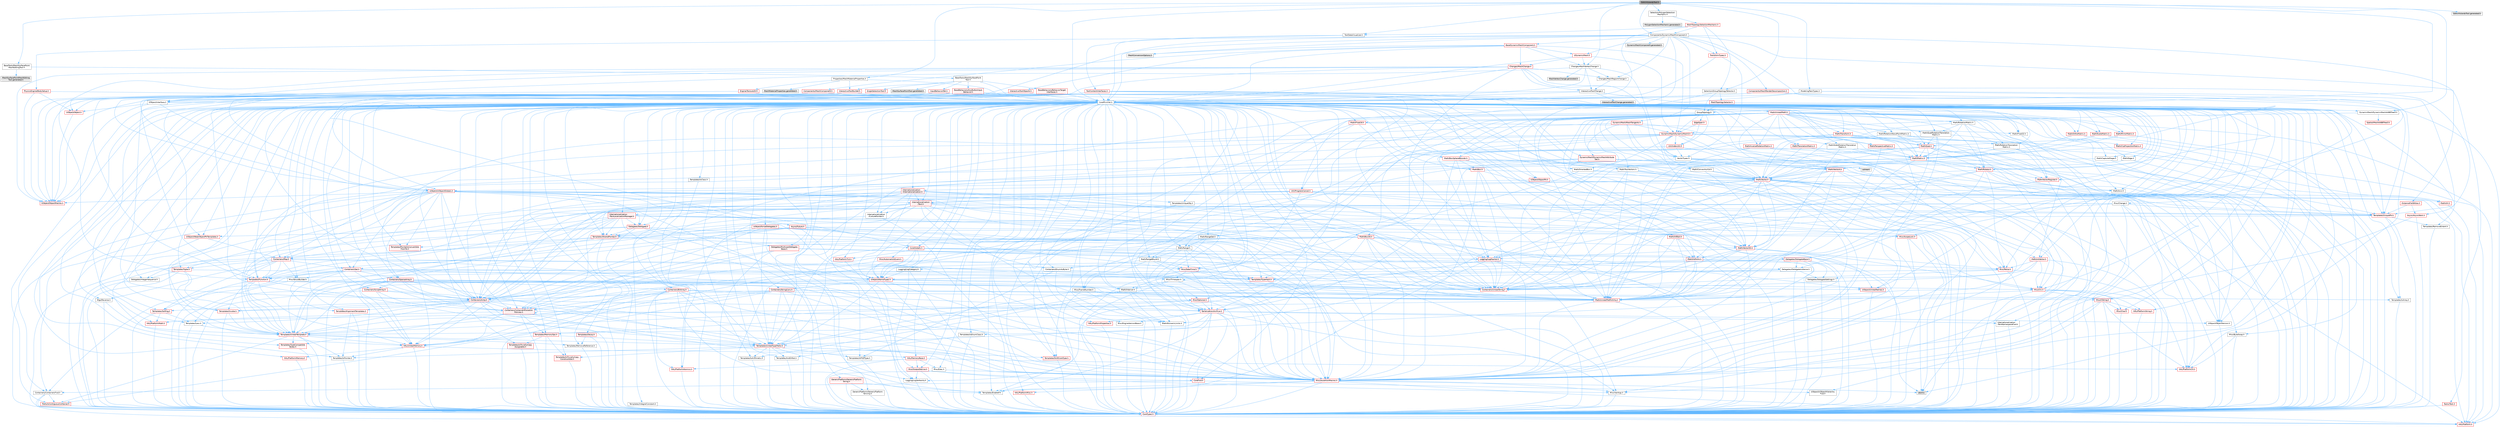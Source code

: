 digraph "EditUVIslandsTool.h"
{
 // INTERACTIVE_SVG=YES
 // LATEX_PDF_SIZE
  bgcolor="transparent";
  edge [fontname=Helvetica,fontsize=10,labelfontname=Helvetica,labelfontsize=10];
  node [fontname=Helvetica,fontsize=10,shape=box,height=0.2,width=0.4];
  Node1 [id="Node000001",label="EditUVIslandsTool.h",height=0.2,width=0.4,color="gray40", fillcolor="grey60", style="filled", fontcolor="black",tooltip=" "];
  Node1 -> Node2 [id="edge1_Node000001_Node000002",color="steelblue1",style="solid",tooltip=" "];
  Node2 [id="Node000002",label="BaseTools/MeshSurfacePoint\lMeshEditingTool.h",height=0.2,width=0.4,color="grey40", fillcolor="white", style="filled",URL="$d6/d28/MeshSurfacePointMeshEditingTool_8h.html",tooltip=" "];
  Node2 -> Node3 [id="edge2_Node000002_Node000003",color="steelblue1",style="solid",tooltip=" "];
  Node3 [id="Node000003",label="BaseTools/MeshSurfacePoint\lTool.h",height=0.2,width=0.4,color="grey40", fillcolor="white", style="filled",URL="$d5/d09/MeshSurfacePointTool_8h.html",tooltip=" "];
  Node3 -> Node4 [id="edge3_Node000003_Node000004",color="steelblue1",style="solid",tooltip=" "];
  Node4 [id="Node000004",label="CoreMinimal.h",height=0.2,width=0.4,color="grey40", fillcolor="white", style="filled",URL="$d7/d67/CoreMinimal_8h.html",tooltip=" "];
  Node4 -> Node5 [id="edge4_Node000004_Node000005",color="steelblue1",style="solid",tooltip=" "];
  Node5 [id="Node000005",label="CoreTypes.h",height=0.2,width=0.4,color="red", fillcolor="#FFF0F0", style="filled",URL="$dc/dec/CoreTypes_8h.html",tooltip=" "];
  Node5 -> Node6 [id="edge5_Node000005_Node000006",color="steelblue1",style="solid",tooltip=" "];
  Node6 [id="Node000006",label="HAL/Platform.h",height=0.2,width=0.4,color="red", fillcolor="#FFF0F0", style="filled",URL="$d9/dd0/Platform_8h.html",tooltip=" "];
  Node4 -> Node19 [id="edge6_Node000004_Node000019",color="steelblue1",style="solid",tooltip=" "];
  Node19 [id="Node000019",label="CoreFwd.h",height=0.2,width=0.4,color="red", fillcolor="#FFF0F0", style="filled",URL="$d1/d1e/CoreFwd_8h.html",tooltip=" "];
  Node19 -> Node5 [id="edge7_Node000019_Node000005",color="steelblue1",style="solid",tooltip=" "];
  Node19 -> Node20 [id="edge8_Node000019_Node000020",color="steelblue1",style="solid",tooltip=" "];
  Node20 [id="Node000020",label="Containers/ContainersFwd.h",height=0.2,width=0.4,color="grey40", fillcolor="white", style="filled",URL="$d4/d0a/ContainersFwd_8h.html",tooltip=" "];
  Node20 -> Node6 [id="edge9_Node000020_Node000006",color="steelblue1",style="solid",tooltip=" "];
  Node20 -> Node5 [id="edge10_Node000020_Node000005",color="steelblue1",style="solid",tooltip=" "];
  Node20 -> Node21 [id="edge11_Node000020_Node000021",color="steelblue1",style="solid",tooltip=" "];
  Node21 [id="Node000021",label="Traits/IsContiguousContainer.h",height=0.2,width=0.4,color="red", fillcolor="#FFF0F0", style="filled",URL="$d5/d3c/IsContiguousContainer_8h.html",tooltip=" "];
  Node21 -> Node5 [id="edge12_Node000021_Node000005",color="steelblue1",style="solid",tooltip=" "];
  Node19 -> Node25 [id="edge13_Node000019_Node000025",color="steelblue1",style="solid",tooltip=" "];
  Node25 [id="Node000025",label="UObject/UObjectHierarchy\lFwd.h",height=0.2,width=0.4,color="grey40", fillcolor="white", style="filled",URL="$d3/d13/UObjectHierarchyFwd_8h.html",tooltip=" "];
  Node4 -> Node25 [id="edge14_Node000004_Node000025",color="steelblue1",style="solid",tooltip=" "];
  Node4 -> Node20 [id="edge15_Node000004_Node000020",color="steelblue1",style="solid",tooltip=" "];
  Node4 -> Node26 [id="edge16_Node000004_Node000026",color="steelblue1",style="solid",tooltip=" "];
  Node26 [id="Node000026",label="Misc/VarArgs.h",height=0.2,width=0.4,color="grey40", fillcolor="white", style="filled",URL="$d5/d6f/VarArgs_8h.html",tooltip=" "];
  Node26 -> Node5 [id="edge17_Node000026_Node000005",color="steelblue1",style="solid",tooltip=" "];
  Node4 -> Node27 [id="edge18_Node000004_Node000027",color="steelblue1",style="solid",tooltip=" "];
  Node27 [id="Node000027",label="Logging/LogVerbosity.h",height=0.2,width=0.4,color="grey40", fillcolor="white", style="filled",URL="$d2/d8f/LogVerbosity_8h.html",tooltip=" "];
  Node27 -> Node5 [id="edge19_Node000027_Node000005",color="steelblue1",style="solid",tooltip=" "];
  Node4 -> Node28 [id="edge20_Node000004_Node000028",color="steelblue1",style="solid",tooltip=" "];
  Node28 [id="Node000028",label="Misc/OutputDevice.h",height=0.2,width=0.4,color="red", fillcolor="#FFF0F0", style="filled",URL="$d7/d32/OutputDevice_8h.html",tooltip=" "];
  Node28 -> Node19 [id="edge21_Node000028_Node000019",color="steelblue1",style="solid",tooltip=" "];
  Node28 -> Node5 [id="edge22_Node000028_Node000005",color="steelblue1",style="solid",tooltip=" "];
  Node28 -> Node27 [id="edge23_Node000028_Node000027",color="steelblue1",style="solid",tooltip=" "];
  Node28 -> Node26 [id="edge24_Node000028_Node000026",color="steelblue1",style="solid",tooltip=" "];
  Node4 -> Node34 [id="edge25_Node000004_Node000034",color="steelblue1",style="solid",tooltip=" "];
  Node34 [id="Node000034",label="HAL/PlatformCrt.h",height=0.2,width=0.4,color="red", fillcolor="#FFF0F0", style="filled",URL="$d8/d75/PlatformCrt_8h.html",tooltip=" "];
  Node4 -> Node44 [id="edge26_Node000004_Node000044",color="steelblue1",style="solid",tooltip=" "];
  Node44 [id="Node000044",label="HAL/PlatformMisc.h",height=0.2,width=0.4,color="red", fillcolor="#FFF0F0", style="filled",URL="$d0/df5/PlatformMisc_8h.html",tooltip=" "];
  Node44 -> Node5 [id="edge27_Node000044_Node000005",color="steelblue1",style="solid",tooltip=" "];
  Node4 -> Node63 [id="edge28_Node000004_Node000063",color="steelblue1",style="solid",tooltip=" "];
  Node63 [id="Node000063",label="Misc/AssertionMacros.h",height=0.2,width=0.4,color="red", fillcolor="#FFF0F0", style="filled",URL="$d0/dfa/AssertionMacros_8h.html",tooltip=" "];
  Node63 -> Node5 [id="edge29_Node000063_Node000005",color="steelblue1",style="solid",tooltip=" "];
  Node63 -> Node6 [id="edge30_Node000063_Node000006",color="steelblue1",style="solid",tooltip=" "];
  Node63 -> Node44 [id="edge31_Node000063_Node000044",color="steelblue1",style="solid",tooltip=" "];
  Node63 -> Node64 [id="edge32_Node000063_Node000064",color="steelblue1",style="solid",tooltip=" "];
  Node64 [id="Node000064",label="Templates/EnableIf.h",height=0.2,width=0.4,color="grey40", fillcolor="white", style="filled",URL="$d7/d60/EnableIf_8h.html",tooltip=" "];
  Node64 -> Node5 [id="edge33_Node000064_Node000005",color="steelblue1",style="solid",tooltip=" "];
  Node63 -> Node26 [id="edge34_Node000063_Node000026",color="steelblue1",style="solid",tooltip=" "];
  Node63 -> Node71 [id="edge35_Node000063_Node000071",color="steelblue1",style="solid",tooltip=" "];
  Node71 [id="Node000071",label="atomic",height=0.2,width=0.4,color="grey60", fillcolor="#E0E0E0", style="filled",tooltip=" "];
  Node4 -> Node72 [id="edge36_Node000004_Node000072",color="steelblue1",style="solid",tooltip=" "];
  Node72 [id="Node000072",label="Templates/IsPointer.h",height=0.2,width=0.4,color="grey40", fillcolor="white", style="filled",URL="$d7/d05/IsPointer_8h.html",tooltip=" "];
  Node72 -> Node5 [id="edge37_Node000072_Node000005",color="steelblue1",style="solid",tooltip=" "];
  Node4 -> Node73 [id="edge38_Node000004_Node000073",color="steelblue1",style="solid",tooltip=" "];
  Node73 [id="Node000073",label="HAL/PlatformMemory.h",height=0.2,width=0.4,color="red", fillcolor="#FFF0F0", style="filled",URL="$de/d68/PlatformMemory_8h.html",tooltip=" "];
  Node73 -> Node5 [id="edge39_Node000073_Node000005",color="steelblue1",style="solid",tooltip=" "];
  Node4 -> Node56 [id="edge40_Node000004_Node000056",color="steelblue1",style="solid",tooltip=" "];
  Node56 [id="Node000056",label="HAL/PlatformAtomics.h",height=0.2,width=0.4,color="red", fillcolor="#FFF0F0", style="filled",URL="$d3/d36/PlatformAtomics_8h.html",tooltip=" "];
  Node56 -> Node5 [id="edge41_Node000056_Node000005",color="steelblue1",style="solid",tooltip=" "];
  Node4 -> Node78 [id="edge42_Node000004_Node000078",color="steelblue1",style="solid",tooltip=" "];
  Node78 [id="Node000078",label="Misc/Exec.h",height=0.2,width=0.4,color="grey40", fillcolor="white", style="filled",URL="$de/ddb/Exec_8h.html",tooltip=" "];
  Node78 -> Node5 [id="edge43_Node000078_Node000005",color="steelblue1",style="solid",tooltip=" "];
  Node78 -> Node63 [id="edge44_Node000078_Node000063",color="steelblue1",style="solid",tooltip=" "];
  Node4 -> Node79 [id="edge45_Node000004_Node000079",color="steelblue1",style="solid",tooltip=" "];
  Node79 [id="Node000079",label="HAL/MemoryBase.h",height=0.2,width=0.4,color="red", fillcolor="#FFF0F0", style="filled",URL="$d6/d9f/MemoryBase_8h.html",tooltip=" "];
  Node79 -> Node5 [id="edge46_Node000079_Node000005",color="steelblue1",style="solid",tooltip=" "];
  Node79 -> Node56 [id="edge47_Node000079_Node000056",color="steelblue1",style="solid",tooltip=" "];
  Node79 -> Node34 [id="edge48_Node000079_Node000034",color="steelblue1",style="solid",tooltip=" "];
  Node79 -> Node78 [id="edge49_Node000079_Node000078",color="steelblue1",style="solid",tooltip=" "];
  Node79 -> Node28 [id="edge50_Node000079_Node000028",color="steelblue1",style="solid",tooltip=" "];
  Node4 -> Node89 [id="edge51_Node000004_Node000089",color="steelblue1",style="solid",tooltip=" "];
  Node89 [id="Node000089",label="HAL/UnrealMemory.h",height=0.2,width=0.4,color="red", fillcolor="#FFF0F0", style="filled",URL="$d9/d96/UnrealMemory_8h.html",tooltip=" "];
  Node89 -> Node5 [id="edge52_Node000089_Node000005",color="steelblue1",style="solid",tooltip=" "];
  Node89 -> Node79 [id="edge53_Node000089_Node000079",color="steelblue1",style="solid",tooltip=" "];
  Node89 -> Node73 [id="edge54_Node000089_Node000073",color="steelblue1",style="solid",tooltip=" "];
  Node89 -> Node72 [id="edge55_Node000089_Node000072",color="steelblue1",style="solid",tooltip=" "];
  Node4 -> Node91 [id="edge56_Node000004_Node000091",color="steelblue1",style="solid",tooltip=" "];
  Node91 [id="Node000091",label="Templates/IsArithmetic.h",height=0.2,width=0.4,color="grey40", fillcolor="white", style="filled",URL="$d2/d5d/IsArithmetic_8h.html",tooltip=" "];
  Node91 -> Node5 [id="edge57_Node000091_Node000005",color="steelblue1",style="solid",tooltip=" "];
  Node4 -> Node85 [id="edge58_Node000004_Node000085",color="steelblue1",style="solid",tooltip=" "];
  Node85 [id="Node000085",label="Templates/AndOrNot.h",height=0.2,width=0.4,color="grey40", fillcolor="white", style="filled",URL="$db/d0a/AndOrNot_8h.html",tooltip=" "];
  Node85 -> Node5 [id="edge59_Node000085_Node000005",color="steelblue1",style="solid",tooltip=" "];
  Node4 -> Node92 [id="edge60_Node000004_Node000092",color="steelblue1",style="solid",tooltip=" "];
  Node92 [id="Node000092",label="Templates/IsPODType.h",height=0.2,width=0.4,color="grey40", fillcolor="white", style="filled",URL="$d7/db1/IsPODType_8h.html",tooltip=" "];
  Node92 -> Node5 [id="edge61_Node000092_Node000005",color="steelblue1",style="solid",tooltip=" "];
  Node4 -> Node93 [id="edge62_Node000004_Node000093",color="steelblue1",style="solid",tooltip=" "];
  Node93 [id="Node000093",label="Templates/IsUECoreType.h",height=0.2,width=0.4,color="red", fillcolor="#FFF0F0", style="filled",URL="$d1/db8/IsUECoreType_8h.html",tooltip=" "];
  Node93 -> Node5 [id="edge63_Node000093_Node000005",color="steelblue1",style="solid",tooltip=" "];
  Node4 -> Node86 [id="edge64_Node000004_Node000086",color="steelblue1",style="solid",tooltip=" "];
  Node86 [id="Node000086",label="Templates/IsTriviallyCopy\lConstructible.h",height=0.2,width=0.4,color="red", fillcolor="#FFF0F0", style="filled",URL="$d3/d78/IsTriviallyCopyConstructible_8h.html",tooltip=" "];
  Node86 -> Node5 [id="edge65_Node000086_Node000005",color="steelblue1",style="solid",tooltip=" "];
  Node4 -> Node94 [id="edge66_Node000004_Node000094",color="steelblue1",style="solid",tooltip=" "];
  Node94 [id="Node000094",label="Templates/UnrealTypeTraits.h",height=0.2,width=0.4,color="red", fillcolor="#FFF0F0", style="filled",URL="$d2/d2d/UnrealTypeTraits_8h.html",tooltip=" "];
  Node94 -> Node5 [id="edge67_Node000094_Node000005",color="steelblue1",style="solid",tooltip=" "];
  Node94 -> Node72 [id="edge68_Node000094_Node000072",color="steelblue1",style="solid",tooltip=" "];
  Node94 -> Node63 [id="edge69_Node000094_Node000063",color="steelblue1",style="solid",tooltip=" "];
  Node94 -> Node85 [id="edge70_Node000094_Node000085",color="steelblue1",style="solid",tooltip=" "];
  Node94 -> Node64 [id="edge71_Node000094_Node000064",color="steelblue1",style="solid",tooltip=" "];
  Node94 -> Node91 [id="edge72_Node000094_Node000091",color="steelblue1",style="solid",tooltip=" "];
  Node94 -> Node92 [id="edge73_Node000094_Node000092",color="steelblue1",style="solid",tooltip=" "];
  Node94 -> Node93 [id="edge74_Node000094_Node000093",color="steelblue1",style="solid",tooltip=" "];
  Node94 -> Node86 [id="edge75_Node000094_Node000086",color="steelblue1",style="solid",tooltip=" "];
  Node4 -> Node64 [id="edge76_Node000004_Node000064",color="steelblue1",style="solid",tooltip=" "];
  Node4 -> Node96 [id="edge77_Node000004_Node000096",color="steelblue1",style="solid",tooltip=" "];
  Node96 [id="Node000096",label="Templates/RemoveReference.h",height=0.2,width=0.4,color="grey40", fillcolor="white", style="filled",URL="$da/dbe/RemoveReference_8h.html",tooltip=" "];
  Node96 -> Node5 [id="edge78_Node000096_Node000005",color="steelblue1",style="solid",tooltip=" "];
  Node4 -> Node97 [id="edge79_Node000004_Node000097",color="steelblue1",style="solid",tooltip=" "];
  Node97 [id="Node000097",label="Templates/IntegralConstant.h",height=0.2,width=0.4,color="grey40", fillcolor="white", style="filled",URL="$db/d1b/IntegralConstant_8h.html",tooltip=" "];
  Node97 -> Node5 [id="edge80_Node000097_Node000005",color="steelblue1",style="solid",tooltip=" "];
  Node4 -> Node98 [id="edge81_Node000004_Node000098",color="steelblue1",style="solid",tooltip=" "];
  Node98 [id="Node000098",label="Templates/IsClass.h",height=0.2,width=0.4,color="grey40", fillcolor="white", style="filled",URL="$db/dcb/IsClass_8h.html",tooltip=" "];
  Node98 -> Node5 [id="edge82_Node000098_Node000005",color="steelblue1",style="solid",tooltip=" "];
  Node4 -> Node99 [id="edge83_Node000004_Node000099",color="steelblue1",style="solid",tooltip=" "];
  Node99 [id="Node000099",label="Templates/TypeCompatible\lBytes.h",height=0.2,width=0.4,color="red", fillcolor="#FFF0F0", style="filled",URL="$df/d0a/TypeCompatibleBytes_8h.html",tooltip=" "];
  Node99 -> Node5 [id="edge84_Node000099_Node000005",color="steelblue1",style="solid",tooltip=" "];
  Node4 -> Node21 [id="edge85_Node000004_Node000021",color="steelblue1",style="solid",tooltip=" "];
  Node4 -> Node100 [id="edge86_Node000004_Node000100",color="steelblue1",style="solid",tooltip=" "];
  Node100 [id="Node000100",label="Templates/UnrealTemplate.h",height=0.2,width=0.4,color="red", fillcolor="#FFF0F0", style="filled",URL="$d4/d24/UnrealTemplate_8h.html",tooltip=" "];
  Node100 -> Node5 [id="edge87_Node000100_Node000005",color="steelblue1",style="solid",tooltip=" "];
  Node100 -> Node72 [id="edge88_Node000100_Node000072",color="steelblue1",style="solid",tooltip=" "];
  Node100 -> Node89 [id="edge89_Node000100_Node000089",color="steelblue1",style="solid",tooltip=" "];
  Node100 -> Node94 [id="edge90_Node000100_Node000094",color="steelblue1",style="solid",tooltip=" "];
  Node100 -> Node96 [id="edge91_Node000100_Node000096",color="steelblue1",style="solid",tooltip=" "];
  Node100 -> Node99 [id="edge92_Node000100_Node000099",color="steelblue1",style="solid",tooltip=" "];
  Node100 -> Node21 [id="edge93_Node000100_Node000021",color="steelblue1",style="solid",tooltip=" "];
  Node4 -> Node49 [id="edge94_Node000004_Node000049",color="steelblue1",style="solid",tooltip=" "];
  Node49 [id="Node000049",label="Math/NumericLimits.h",height=0.2,width=0.4,color="grey40", fillcolor="white", style="filled",URL="$df/d1b/NumericLimits_8h.html",tooltip=" "];
  Node49 -> Node5 [id="edge95_Node000049_Node000005",color="steelblue1",style="solid",tooltip=" "];
  Node4 -> Node104 [id="edge96_Node000004_Node000104",color="steelblue1",style="solid",tooltip=" "];
  Node104 [id="Node000104",label="HAL/PlatformMath.h",height=0.2,width=0.4,color="red", fillcolor="#FFF0F0", style="filled",URL="$dc/d53/PlatformMath_8h.html",tooltip=" "];
  Node104 -> Node5 [id="edge97_Node000104_Node000005",color="steelblue1",style="solid",tooltip=" "];
  Node4 -> Node87 [id="edge98_Node000004_Node000087",color="steelblue1",style="solid",tooltip=" "];
  Node87 [id="Node000087",label="Templates/IsTriviallyCopy\lAssignable.h",height=0.2,width=0.4,color="red", fillcolor="#FFF0F0", style="filled",URL="$d2/df2/IsTriviallyCopyAssignable_8h.html",tooltip=" "];
  Node87 -> Node5 [id="edge99_Node000087_Node000005",color="steelblue1",style="solid",tooltip=" "];
  Node4 -> Node112 [id="edge100_Node000004_Node000112",color="steelblue1",style="solid",tooltip=" "];
  Node112 [id="Node000112",label="Templates/MemoryOps.h",height=0.2,width=0.4,color="red", fillcolor="#FFF0F0", style="filled",URL="$db/dea/MemoryOps_8h.html",tooltip=" "];
  Node112 -> Node5 [id="edge101_Node000112_Node000005",color="steelblue1",style="solid",tooltip=" "];
  Node112 -> Node89 [id="edge102_Node000112_Node000089",color="steelblue1",style="solid",tooltip=" "];
  Node112 -> Node87 [id="edge103_Node000112_Node000087",color="steelblue1",style="solid",tooltip=" "];
  Node112 -> Node86 [id="edge104_Node000112_Node000086",color="steelblue1",style="solid",tooltip=" "];
  Node112 -> Node94 [id="edge105_Node000112_Node000094",color="steelblue1",style="solid",tooltip=" "];
  Node4 -> Node113 [id="edge106_Node000004_Node000113",color="steelblue1",style="solid",tooltip=" "];
  Node113 [id="Node000113",label="Containers/ContainerAllocation\lPolicies.h",height=0.2,width=0.4,color="red", fillcolor="#FFF0F0", style="filled",URL="$d7/dff/ContainerAllocationPolicies_8h.html",tooltip=" "];
  Node113 -> Node5 [id="edge107_Node000113_Node000005",color="steelblue1",style="solid",tooltip=" "];
  Node113 -> Node113 [id="edge108_Node000113_Node000113",color="steelblue1",style="solid",tooltip=" "];
  Node113 -> Node104 [id="edge109_Node000113_Node000104",color="steelblue1",style="solid",tooltip=" "];
  Node113 -> Node89 [id="edge110_Node000113_Node000089",color="steelblue1",style="solid",tooltip=" "];
  Node113 -> Node49 [id="edge111_Node000113_Node000049",color="steelblue1",style="solid",tooltip=" "];
  Node113 -> Node63 [id="edge112_Node000113_Node000063",color="steelblue1",style="solid",tooltip=" "];
  Node113 -> Node112 [id="edge113_Node000113_Node000112",color="steelblue1",style="solid",tooltip=" "];
  Node113 -> Node99 [id="edge114_Node000113_Node000099",color="steelblue1",style="solid",tooltip=" "];
  Node4 -> Node116 [id="edge115_Node000004_Node000116",color="steelblue1",style="solid",tooltip=" "];
  Node116 [id="Node000116",label="Templates/IsEnumClass.h",height=0.2,width=0.4,color="grey40", fillcolor="white", style="filled",URL="$d7/d15/IsEnumClass_8h.html",tooltip=" "];
  Node116 -> Node5 [id="edge116_Node000116_Node000005",color="steelblue1",style="solid",tooltip=" "];
  Node116 -> Node85 [id="edge117_Node000116_Node000085",color="steelblue1",style="solid",tooltip=" "];
  Node4 -> Node117 [id="edge118_Node000004_Node000117",color="steelblue1",style="solid",tooltip=" "];
  Node117 [id="Node000117",label="HAL/PlatformProperties.h",height=0.2,width=0.4,color="red", fillcolor="#FFF0F0", style="filled",URL="$d9/db0/PlatformProperties_8h.html",tooltip=" "];
  Node117 -> Node5 [id="edge119_Node000117_Node000005",color="steelblue1",style="solid",tooltip=" "];
  Node4 -> Node120 [id="edge120_Node000004_Node000120",color="steelblue1",style="solid",tooltip=" "];
  Node120 [id="Node000120",label="Misc/EngineVersionBase.h",height=0.2,width=0.4,color="grey40", fillcolor="white", style="filled",URL="$d5/d2b/EngineVersionBase_8h.html",tooltip=" "];
  Node120 -> Node5 [id="edge121_Node000120_Node000005",color="steelblue1",style="solid",tooltip=" "];
  Node4 -> Node121 [id="edge122_Node000004_Node000121",color="steelblue1",style="solid",tooltip=" "];
  Node121 [id="Node000121",label="Internationalization\l/TextNamespaceFwd.h",height=0.2,width=0.4,color="grey40", fillcolor="white", style="filled",URL="$d8/d97/TextNamespaceFwd_8h.html",tooltip=" "];
  Node121 -> Node5 [id="edge123_Node000121_Node000005",color="steelblue1",style="solid",tooltip=" "];
  Node4 -> Node122 [id="edge124_Node000004_Node000122",color="steelblue1",style="solid",tooltip=" "];
  Node122 [id="Node000122",label="Serialization/Archive.h",height=0.2,width=0.4,color="red", fillcolor="#FFF0F0", style="filled",URL="$d7/d3b/Archive_8h.html",tooltip=" "];
  Node122 -> Node19 [id="edge125_Node000122_Node000019",color="steelblue1",style="solid",tooltip=" "];
  Node122 -> Node5 [id="edge126_Node000122_Node000005",color="steelblue1",style="solid",tooltip=" "];
  Node122 -> Node117 [id="edge127_Node000122_Node000117",color="steelblue1",style="solid",tooltip=" "];
  Node122 -> Node121 [id="edge128_Node000122_Node000121",color="steelblue1",style="solid",tooltip=" "];
  Node122 -> Node63 [id="edge129_Node000122_Node000063",color="steelblue1",style="solid",tooltip=" "];
  Node122 -> Node120 [id="edge130_Node000122_Node000120",color="steelblue1",style="solid",tooltip=" "];
  Node122 -> Node26 [id="edge131_Node000122_Node000026",color="steelblue1",style="solid",tooltip=" "];
  Node122 -> Node64 [id="edge132_Node000122_Node000064",color="steelblue1",style="solid",tooltip=" "];
  Node122 -> Node116 [id="edge133_Node000122_Node000116",color="steelblue1",style="solid",tooltip=" "];
  Node122 -> Node100 [id="edge134_Node000122_Node000100",color="steelblue1",style="solid",tooltip=" "];
  Node122 -> Node125 [id="edge135_Node000122_Node000125",color="steelblue1",style="solid",tooltip=" "];
  Node125 [id="Node000125",label="UObject/ObjectVersion.h",height=0.2,width=0.4,color="grey40", fillcolor="white", style="filled",URL="$da/d63/ObjectVersion_8h.html",tooltip=" "];
  Node125 -> Node5 [id="edge136_Node000125_Node000005",color="steelblue1",style="solid",tooltip=" "];
  Node4 -> Node126 [id="edge137_Node000004_Node000126",color="steelblue1",style="solid",tooltip=" "];
  Node126 [id="Node000126",label="Templates/Less.h",height=0.2,width=0.4,color="grey40", fillcolor="white", style="filled",URL="$de/dc8/Less_8h.html",tooltip=" "];
  Node126 -> Node5 [id="edge138_Node000126_Node000005",color="steelblue1",style="solid",tooltip=" "];
  Node126 -> Node100 [id="edge139_Node000126_Node000100",color="steelblue1",style="solid",tooltip=" "];
  Node4 -> Node127 [id="edge140_Node000004_Node000127",color="steelblue1",style="solid",tooltip=" "];
  Node127 [id="Node000127",label="Templates/Sorting.h",height=0.2,width=0.4,color="red", fillcolor="#FFF0F0", style="filled",URL="$d3/d9e/Sorting_8h.html",tooltip=" "];
  Node127 -> Node5 [id="edge141_Node000127_Node000005",color="steelblue1",style="solid",tooltip=" "];
  Node127 -> Node104 [id="edge142_Node000127_Node000104",color="steelblue1",style="solid",tooltip=" "];
  Node127 -> Node126 [id="edge143_Node000127_Node000126",color="steelblue1",style="solid",tooltip=" "];
  Node4 -> Node138 [id="edge144_Node000004_Node000138",color="steelblue1",style="solid",tooltip=" "];
  Node138 [id="Node000138",label="Misc/Char.h",height=0.2,width=0.4,color="red", fillcolor="#FFF0F0", style="filled",URL="$d0/d58/Char_8h.html",tooltip=" "];
  Node138 -> Node5 [id="edge145_Node000138_Node000005",color="steelblue1",style="solid",tooltip=" "];
  Node4 -> Node141 [id="edge146_Node000004_Node000141",color="steelblue1",style="solid",tooltip=" "];
  Node141 [id="Node000141",label="GenericPlatform/GenericPlatform\lStricmp.h",height=0.2,width=0.4,color="grey40", fillcolor="white", style="filled",URL="$d2/d86/GenericPlatformStricmp_8h.html",tooltip=" "];
  Node141 -> Node5 [id="edge147_Node000141_Node000005",color="steelblue1",style="solid",tooltip=" "];
  Node4 -> Node142 [id="edge148_Node000004_Node000142",color="steelblue1",style="solid",tooltip=" "];
  Node142 [id="Node000142",label="GenericPlatform/GenericPlatform\lString.h",height=0.2,width=0.4,color="red", fillcolor="#FFF0F0", style="filled",URL="$dd/d20/GenericPlatformString_8h.html",tooltip=" "];
  Node142 -> Node5 [id="edge149_Node000142_Node000005",color="steelblue1",style="solid",tooltip=" "];
  Node142 -> Node141 [id="edge150_Node000142_Node000141",color="steelblue1",style="solid",tooltip=" "];
  Node142 -> Node64 [id="edge151_Node000142_Node000064",color="steelblue1",style="solid",tooltip=" "];
  Node4 -> Node75 [id="edge152_Node000004_Node000075",color="steelblue1",style="solid",tooltip=" "];
  Node75 [id="Node000075",label="HAL/PlatformString.h",height=0.2,width=0.4,color="red", fillcolor="#FFF0F0", style="filled",URL="$db/db5/PlatformString_8h.html",tooltip=" "];
  Node75 -> Node5 [id="edge153_Node000075_Node000005",color="steelblue1",style="solid",tooltip=" "];
  Node4 -> Node145 [id="edge154_Node000004_Node000145",color="steelblue1",style="solid",tooltip=" "];
  Node145 [id="Node000145",label="Misc/CString.h",height=0.2,width=0.4,color="red", fillcolor="#FFF0F0", style="filled",URL="$d2/d49/CString_8h.html",tooltip=" "];
  Node145 -> Node5 [id="edge155_Node000145_Node000005",color="steelblue1",style="solid",tooltip=" "];
  Node145 -> Node34 [id="edge156_Node000145_Node000034",color="steelblue1",style="solid",tooltip=" "];
  Node145 -> Node75 [id="edge157_Node000145_Node000075",color="steelblue1",style="solid",tooltip=" "];
  Node145 -> Node63 [id="edge158_Node000145_Node000063",color="steelblue1",style="solid",tooltip=" "];
  Node145 -> Node138 [id="edge159_Node000145_Node000138",color="steelblue1",style="solid",tooltip=" "];
  Node145 -> Node26 [id="edge160_Node000145_Node000026",color="steelblue1",style="solid",tooltip=" "];
  Node4 -> Node146 [id="edge161_Node000004_Node000146",color="steelblue1",style="solid",tooltip=" "];
  Node146 [id="Node000146",label="Misc/Crc.h",height=0.2,width=0.4,color="red", fillcolor="#FFF0F0", style="filled",URL="$d4/dd2/Crc_8h.html",tooltip=" "];
  Node146 -> Node5 [id="edge162_Node000146_Node000005",color="steelblue1",style="solid",tooltip=" "];
  Node146 -> Node75 [id="edge163_Node000146_Node000075",color="steelblue1",style="solid",tooltip=" "];
  Node146 -> Node63 [id="edge164_Node000146_Node000063",color="steelblue1",style="solid",tooltip=" "];
  Node146 -> Node145 [id="edge165_Node000146_Node000145",color="steelblue1",style="solid",tooltip=" "];
  Node146 -> Node138 [id="edge166_Node000146_Node000138",color="steelblue1",style="solid",tooltip=" "];
  Node146 -> Node94 [id="edge167_Node000146_Node000094",color="steelblue1",style="solid",tooltip=" "];
  Node4 -> Node137 [id="edge168_Node000004_Node000137",color="steelblue1",style="solid",tooltip=" "];
  Node137 [id="Node000137",label="Math/UnrealMathUtility.h",height=0.2,width=0.4,color="red", fillcolor="#FFF0F0", style="filled",URL="$db/db8/UnrealMathUtility_8h.html",tooltip=" "];
  Node137 -> Node5 [id="edge169_Node000137_Node000005",color="steelblue1",style="solid",tooltip=" "];
  Node137 -> Node63 [id="edge170_Node000137_Node000063",color="steelblue1",style="solid",tooltip=" "];
  Node137 -> Node104 [id="edge171_Node000137_Node000104",color="steelblue1",style="solid",tooltip=" "];
  Node4 -> Node147 [id="edge172_Node000004_Node000147",color="steelblue1",style="solid",tooltip=" "];
  Node147 [id="Node000147",label="Containers/UnrealString.h",height=0.2,width=0.4,color="red", fillcolor="#FFF0F0", style="filled",URL="$d5/dba/UnrealString_8h.html",tooltip=" "];
  Node4 -> Node151 [id="edge173_Node000004_Node000151",color="steelblue1",style="solid",tooltip=" "];
  Node151 [id="Node000151",label="Containers/Array.h",height=0.2,width=0.4,color="red", fillcolor="#FFF0F0", style="filled",URL="$df/dd0/Array_8h.html",tooltip=" "];
  Node151 -> Node5 [id="edge174_Node000151_Node000005",color="steelblue1",style="solid",tooltip=" "];
  Node151 -> Node63 [id="edge175_Node000151_Node000063",color="steelblue1",style="solid",tooltip=" "];
  Node151 -> Node89 [id="edge176_Node000151_Node000089",color="steelblue1",style="solid",tooltip=" "];
  Node151 -> Node94 [id="edge177_Node000151_Node000094",color="steelblue1",style="solid",tooltip=" "];
  Node151 -> Node100 [id="edge178_Node000151_Node000100",color="steelblue1",style="solid",tooltip=" "];
  Node151 -> Node113 [id="edge179_Node000151_Node000113",color="steelblue1",style="solid",tooltip=" "];
  Node151 -> Node122 [id="edge180_Node000151_Node000122",color="steelblue1",style="solid",tooltip=" "];
  Node151 -> Node130 [id="edge181_Node000151_Node000130",color="steelblue1",style="solid",tooltip=" "];
  Node130 [id="Node000130",label="Templates/Invoke.h",height=0.2,width=0.4,color="red", fillcolor="#FFF0F0", style="filled",URL="$d7/deb/Invoke_8h.html",tooltip=" "];
  Node130 -> Node5 [id="edge182_Node000130_Node000005",color="steelblue1",style="solid",tooltip=" "];
  Node130 -> Node100 [id="edge183_Node000130_Node000100",color="steelblue1",style="solid",tooltip=" "];
  Node151 -> Node126 [id="edge184_Node000151_Node000126",color="steelblue1",style="solid",tooltip=" "];
  Node151 -> Node127 [id="edge185_Node000151_Node000127",color="steelblue1",style="solid",tooltip=" "];
  Node151 -> Node174 [id="edge186_Node000151_Node000174",color="steelblue1",style="solid",tooltip=" "];
  Node174 [id="Node000174",label="Templates/AlignmentTemplates.h",height=0.2,width=0.4,color="red", fillcolor="#FFF0F0", style="filled",URL="$dd/d32/AlignmentTemplates_8h.html",tooltip=" "];
  Node174 -> Node5 [id="edge187_Node000174_Node000005",color="steelblue1",style="solid",tooltip=" "];
  Node174 -> Node72 [id="edge188_Node000174_Node000072",color="steelblue1",style="solid",tooltip=" "];
  Node4 -> Node175 [id="edge189_Node000004_Node000175",color="steelblue1",style="solid",tooltip=" "];
  Node175 [id="Node000175",label="Misc/FrameNumber.h",height=0.2,width=0.4,color="grey40", fillcolor="white", style="filled",URL="$dd/dbd/FrameNumber_8h.html",tooltip=" "];
  Node175 -> Node5 [id="edge190_Node000175_Node000005",color="steelblue1",style="solid",tooltip=" "];
  Node175 -> Node49 [id="edge191_Node000175_Node000049",color="steelblue1",style="solid",tooltip=" "];
  Node175 -> Node137 [id="edge192_Node000175_Node000137",color="steelblue1",style="solid",tooltip=" "];
  Node175 -> Node64 [id="edge193_Node000175_Node000064",color="steelblue1",style="solid",tooltip=" "];
  Node175 -> Node94 [id="edge194_Node000175_Node000094",color="steelblue1",style="solid",tooltip=" "];
  Node4 -> Node176 [id="edge195_Node000004_Node000176",color="steelblue1",style="solid",tooltip=" "];
  Node176 [id="Node000176",label="Misc/Timespan.h",height=0.2,width=0.4,color="grey40", fillcolor="white", style="filled",URL="$da/dd9/Timespan_8h.html",tooltip=" "];
  Node176 -> Node5 [id="edge196_Node000176_Node000005",color="steelblue1",style="solid",tooltip=" "];
  Node176 -> Node177 [id="edge197_Node000176_Node000177",color="steelblue1",style="solid",tooltip=" "];
  Node177 [id="Node000177",label="Math/Interval.h",height=0.2,width=0.4,color="grey40", fillcolor="white", style="filled",URL="$d1/d55/Interval_8h.html",tooltip=" "];
  Node177 -> Node5 [id="edge198_Node000177_Node000005",color="steelblue1",style="solid",tooltip=" "];
  Node177 -> Node91 [id="edge199_Node000177_Node000091",color="steelblue1",style="solid",tooltip=" "];
  Node177 -> Node94 [id="edge200_Node000177_Node000094",color="steelblue1",style="solid",tooltip=" "];
  Node177 -> Node49 [id="edge201_Node000177_Node000049",color="steelblue1",style="solid",tooltip=" "];
  Node177 -> Node137 [id="edge202_Node000177_Node000137",color="steelblue1",style="solid",tooltip=" "];
  Node176 -> Node137 [id="edge203_Node000176_Node000137",color="steelblue1",style="solid",tooltip=" "];
  Node176 -> Node63 [id="edge204_Node000176_Node000063",color="steelblue1",style="solid",tooltip=" "];
  Node4 -> Node178 [id="edge205_Node000004_Node000178",color="steelblue1",style="solid",tooltip=" "];
  Node178 [id="Node000178",label="Containers/StringConv.h",height=0.2,width=0.4,color="red", fillcolor="#FFF0F0", style="filled",URL="$d3/ddf/StringConv_8h.html",tooltip=" "];
  Node178 -> Node5 [id="edge206_Node000178_Node000005",color="steelblue1",style="solid",tooltip=" "];
  Node178 -> Node63 [id="edge207_Node000178_Node000063",color="steelblue1",style="solid",tooltip=" "];
  Node178 -> Node113 [id="edge208_Node000178_Node000113",color="steelblue1",style="solid",tooltip=" "];
  Node178 -> Node151 [id="edge209_Node000178_Node000151",color="steelblue1",style="solid",tooltip=" "];
  Node178 -> Node145 [id="edge210_Node000178_Node000145",color="steelblue1",style="solid",tooltip=" "];
  Node178 -> Node179 [id="edge211_Node000178_Node000179",color="steelblue1",style="solid",tooltip=" "];
  Node179 [id="Node000179",label="Templates/IsArray.h",height=0.2,width=0.4,color="grey40", fillcolor="white", style="filled",URL="$d8/d8d/IsArray_8h.html",tooltip=" "];
  Node179 -> Node5 [id="edge212_Node000179_Node000005",color="steelblue1",style="solid",tooltip=" "];
  Node178 -> Node100 [id="edge213_Node000178_Node000100",color="steelblue1",style="solid",tooltip=" "];
  Node178 -> Node94 [id="edge214_Node000178_Node000094",color="steelblue1",style="solid",tooltip=" "];
  Node178 -> Node21 [id="edge215_Node000178_Node000021",color="steelblue1",style="solid",tooltip=" "];
  Node4 -> Node180 [id="edge216_Node000004_Node000180",color="steelblue1",style="solid",tooltip=" "];
  Node180 [id="Node000180",label="UObject/UnrealNames.h",height=0.2,width=0.4,color="red", fillcolor="#FFF0F0", style="filled",URL="$d8/db1/UnrealNames_8h.html",tooltip=" "];
  Node180 -> Node5 [id="edge217_Node000180_Node000005",color="steelblue1",style="solid",tooltip=" "];
  Node4 -> Node182 [id="edge218_Node000004_Node000182",color="steelblue1",style="solid",tooltip=" "];
  Node182 [id="Node000182",label="UObject/NameTypes.h",height=0.2,width=0.4,color="red", fillcolor="#FFF0F0", style="filled",URL="$d6/d35/NameTypes_8h.html",tooltip=" "];
  Node182 -> Node5 [id="edge219_Node000182_Node000005",color="steelblue1",style="solid",tooltip=" "];
  Node182 -> Node63 [id="edge220_Node000182_Node000063",color="steelblue1",style="solid",tooltip=" "];
  Node182 -> Node89 [id="edge221_Node000182_Node000089",color="steelblue1",style="solid",tooltip=" "];
  Node182 -> Node94 [id="edge222_Node000182_Node000094",color="steelblue1",style="solid",tooltip=" "];
  Node182 -> Node100 [id="edge223_Node000182_Node000100",color="steelblue1",style="solid",tooltip=" "];
  Node182 -> Node147 [id="edge224_Node000182_Node000147",color="steelblue1",style="solid",tooltip=" "];
  Node182 -> Node178 [id="edge225_Node000182_Node000178",color="steelblue1",style="solid",tooltip=" "];
  Node182 -> Node180 [id="edge226_Node000182_Node000180",color="steelblue1",style="solid",tooltip=" "];
  Node4 -> Node190 [id="edge227_Node000004_Node000190",color="steelblue1",style="solid",tooltip=" "];
  Node190 [id="Node000190",label="Misc/Parse.h",height=0.2,width=0.4,color="red", fillcolor="#FFF0F0", style="filled",URL="$dc/d71/Parse_8h.html",tooltip=" "];
  Node190 -> Node147 [id="edge228_Node000190_Node000147",color="steelblue1",style="solid",tooltip=" "];
  Node190 -> Node5 [id="edge229_Node000190_Node000005",color="steelblue1",style="solid",tooltip=" "];
  Node190 -> Node34 [id="edge230_Node000190_Node000034",color="steelblue1",style="solid",tooltip=" "];
  Node190 -> Node191 [id="edge231_Node000190_Node000191",color="steelblue1",style="solid",tooltip=" "];
  Node191 [id="Node000191",label="Templates/Function.h",height=0.2,width=0.4,color="red", fillcolor="#FFF0F0", style="filled",URL="$df/df5/Function_8h.html",tooltip=" "];
  Node191 -> Node5 [id="edge232_Node000191_Node000005",color="steelblue1",style="solid",tooltip=" "];
  Node191 -> Node63 [id="edge233_Node000191_Node000063",color="steelblue1",style="solid",tooltip=" "];
  Node191 -> Node89 [id="edge234_Node000191_Node000089",color="steelblue1",style="solid",tooltip=" "];
  Node191 -> Node94 [id="edge235_Node000191_Node000094",color="steelblue1",style="solid",tooltip=" "];
  Node191 -> Node130 [id="edge236_Node000191_Node000130",color="steelblue1",style="solid",tooltip=" "];
  Node191 -> Node100 [id="edge237_Node000191_Node000100",color="steelblue1",style="solid",tooltip=" "];
  Node191 -> Node137 [id="edge238_Node000191_Node000137",color="steelblue1",style="solid",tooltip=" "];
  Node4 -> Node174 [id="edge239_Node000004_Node000174",color="steelblue1",style="solid",tooltip=" "];
  Node4 -> Node193 [id="edge240_Node000004_Node000193",color="steelblue1",style="solid",tooltip=" "];
  Node193 [id="Node000193",label="Misc/StructBuilder.h",height=0.2,width=0.4,color="grey40", fillcolor="white", style="filled",URL="$d9/db3/StructBuilder_8h.html",tooltip=" "];
  Node193 -> Node5 [id="edge241_Node000193_Node000005",color="steelblue1",style="solid",tooltip=" "];
  Node193 -> Node137 [id="edge242_Node000193_Node000137",color="steelblue1",style="solid",tooltip=" "];
  Node193 -> Node174 [id="edge243_Node000193_Node000174",color="steelblue1",style="solid",tooltip=" "];
  Node4 -> Node106 [id="edge244_Node000004_Node000106",color="steelblue1",style="solid",tooltip=" "];
  Node106 [id="Node000106",label="Templates/Decay.h",height=0.2,width=0.4,color="red", fillcolor="#FFF0F0", style="filled",URL="$dd/d0f/Decay_8h.html",tooltip=" "];
  Node106 -> Node5 [id="edge245_Node000106_Node000005",color="steelblue1",style="solid",tooltip=" "];
  Node106 -> Node96 [id="edge246_Node000106_Node000096",color="steelblue1",style="solid",tooltip=" "];
  Node4 -> Node194 [id="edge247_Node000004_Node000194",color="steelblue1",style="solid",tooltip=" "];
  Node194 [id="Node000194",label="Templates/PointerIsConvertible\lFromTo.h",height=0.2,width=0.4,color="red", fillcolor="#FFF0F0", style="filled",URL="$d6/d65/PointerIsConvertibleFromTo_8h.html",tooltip=" "];
  Node194 -> Node5 [id="edge248_Node000194_Node000005",color="steelblue1",style="solid",tooltip=" "];
  Node4 -> Node130 [id="edge249_Node000004_Node000130",color="steelblue1",style="solid",tooltip=" "];
  Node4 -> Node191 [id="edge250_Node000004_Node000191",color="steelblue1",style="solid",tooltip=" "];
  Node4 -> Node163 [id="edge251_Node000004_Node000163",color="steelblue1",style="solid",tooltip=" "];
  Node163 [id="Node000163",label="Templates/TypeHash.h",height=0.2,width=0.4,color="red", fillcolor="#FFF0F0", style="filled",URL="$d1/d62/TypeHash_8h.html",tooltip=" "];
  Node163 -> Node5 [id="edge252_Node000163_Node000005",color="steelblue1",style="solid",tooltip=" "];
  Node163 -> Node146 [id="edge253_Node000163_Node000146",color="steelblue1",style="solid",tooltip=" "];
  Node4 -> Node195 [id="edge254_Node000004_Node000195",color="steelblue1",style="solid",tooltip=" "];
  Node195 [id="Node000195",label="Containers/ScriptArray.h",height=0.2,width=0.4,color="red", fillcolor="#FFF0F0", style="filled",URL="$dc/daf/ScriptArray_8h.html",tooltip=" "];
  Node195 -> Node5 [id="edge255_Node000195_Node000005",color="steelblue1",style="solid",tooltip=" "];
  Node195 -> Node63 [id="edge256_Node000195_Node000063",color="steelblue1",style="solid",tooltip=" "];
  Node195 -> Node89 [id="edge257_Node000195_Node000089",color="steelblue1",style="solid",tooltip=" "];
  Node195 -> Node113 [id="edge258_Node000195_Node000113",color="steelblue1",style="solid",tooltip=" "];
  Node195 -> Node151 [id="edge259_Node000195_Node000151",color="steelblue1",style="solid",tooltip=" "];
  Node4 -> Node196 [id="edge260_Node000004_Node000196",color="steelblue1",style="solid",tooltip=" "];
  Node196 [id="Node000196",label="Containers/BitArray.h",height=0.2,width=0.4,color="red", fillcolor="#FFF0F0", style="filled",URL="$d1/de4/BitArray_8h.html",tooltip=" "];
  Node196 -> Node113 [id="edge261_Node000196_Node000113",color="steelblue1",style="solid",tooltip=" "];
  Node196 -> Node5 [id="edge262_Node000196_Node000005",color="steelblue1",style="solid",tooltip=" "];
  Node196 -> Node56 [id="edge263_Node000196_Node000056",color="steelblue1",style="solid",tooltip=" "];
  Node196 -> Node89 [id="edge264_Node000196_Node000089",color="steelblue1",style="solid",tooltip=" "];
  Node196 -> Node137 [id="edge265_Node000196_Node000137",color="steelblue1",style="solid",tooltip=" "];
  Node196 -> Node63 [id="edge266_Node000196_Node000063",color="steelblue1",style="solid",tooltip=" "];
  Node196 -> Node122 [id="edge267_Node000196_Node000122",color="steelblue1",style="solid",tooltip=" "];
  Node196 -> Node64 [id="edge268_Node000196_Node000064",color="steelblue1",style="solid",tooltip=" "];
  Node196 -> Node130 [id="edge269_Node000196_Node000130",color="steelblue1",style="solid",tooltip=" "];
  Node196 -> Node100 [id="edge270_Node000196_Node000100",color="steelblue1",style="solid",tooltip=" "];
  Node196 -> Node94 [id="edge271_Node000196_Node000094",color="steelblue1",style="solid",tooltip=" "];
  Node4 -> Node197 [id="edge272_Node000004_Node000197",color="steelblue1",style="solid",tooltip=" "];
  Node197 [id="Node000197",label="Containers/SparseArray.h",height=0.2,width=0.4,color="red", fillcolor="#FFF0F0", style="filled",URL="$d5/dbf/SparseArray_8h.html",tooltip=" "];
  Node197 -> Node5 [id="edge273_Node000197_Node000005",color="steelblue1",style="solid",tooltip=" "];
  Node197 -> Node63 [id="edge274_Node000197_Node000063",color="steelblue1",style="solid",tooltip=" "];
  Node197 -> Node89 [id="edge275_Node000197_Node000089",color="steelblue1",style="solid",tooltip=" "];
  Node197 -> Node94 [id="edge276_Node000197_Node000094",color="steelblue1",style="solid",tooltip=" "];
  Node197 -> Node100 [id="edge277_Node000197_Node000100",color="steelblue1",style="solid",tooltip=" "];
  Node197 -> Node113 [id="edge278_Node000197_Node000113",color="steelblue1",style="solid",tooltip=" "];
  Node197 -> Node126 [id="edge279_Node000197_Node000126",color="steelblue1",style="solid",tooltip=" "];
  Node197 -> Node151 [id="edge280_Node000197_Node000151",color="steelblue1",style="solid",tooltip=" "];
  Node197 -> Node137 [id="edge281_Node000197_Node000137",color="steelblue1",style="solid",tooltip=" "];
  Node197 -> Node195 [id="edge282_Node000197_Node000195",color="steelblue1",style="solid",tooltip=" "];
  Node197 -> Node196 [id="edge283_Node000197_Node000196",color="steelblue1",style="solid",tooltip=" "];
  Node197 -> Node147 [id="edge284_Node000197_Node000147",color="steelblue1",style="solid",tooltip=" "];
  Node4 -> Node213 [id="edge285_Node000004_Node000213",color="steelblue1",style="solid",tooltip=" "];
  Node213 [id="Node000213",label="Containers/Set.h",height=0.2,width=0.4,color="red", fillcolor="#FFF0F0", style="filled",URL="$d4/d45/Set_8h.html",tooltip=" "];
  Node213 -> Node113 [id="edge286_Node000213_Node000113",color="steelblue1",style="solid",tooltip=" "];
  Node213 -> Node197 [id="edge287_Node000213_Node000197",color="steelblue1",style="solid",tooltip=" "];
  Node213 -> Node20 [id="edge288_Node000213_Node000020",color="steelblue1",style="solid",tooltip=" "];
  Node213 -> Node137 [id="edge289_Node000213_Node000137",color="steelblue1",style="solid",tooltip=" "];
  Node213 -> Node63 [id="edge290_Node000213_Node000063",color="steelblue1",style="solid",tooltip=" "];
  Node213 -> Node193 [id="edge291_Node000213_Node000193",color="steelblue1",style="solid",tooltip=" "];
  Node213 -> Node191 [id="edge292_Node000213_Node000191",color="steelblue1",style="solid",tooltip=" "];
  Node213 -> Node127 [id="edge293_Node000213_Node000127",color="steelblue1",style="solid",tooltip=" "];
  Node213 -> Node163 [id="edge294_Node000213_Node000163",color="steelblue1",style="solid",tooltip=" "];
  Node213 -> Node100 [id="edge295_Node000213_Node000100",color="steelblue1",style="solid",tooltip=" "];
  Node4 -> Node216 [id="edge296_Node000004_Node000216",color="steelblue1",style="solid",tooltip=" "];
  Node216 [id="Node000216",label="Algo/Reverse.h",height=0.2,width=0.4,color="grey40", fillcolor="white", style="filled",URL="$d5/d93/Reverse_8h.html",tooltip=" "];
  Node216 -> Node5 [id="edge297_Node000216_Node000005",color="steelblue1",style="solid",tooltip=" "];
  Node216 -> Node100 [id="edge298_Node000216_Node000100",color="steelblue1",style="solid",tooltip=" "];
  Node4 -> Node217 [id="edge299_Node000004_Node000217",color="steelblue1",style="solid",tooltip=" "];
  Node217 [id="Node000217",label="Containers/Map.h",height=0.2,width=0.4,color="red", fillcolor="#FFF0F0", style="filled",URL="$df/d79/Map_8h.html",tooltip=" "];
  Node217 -> Node5 [id="edge300_Node000217_Node000005",color="steelblue1",style="solid",tooltip=" "];
  Node217 -> Node216 [id="edge301_Node000217_Node000216",color="steelblue1",style="solid",tooltip=" "];
  Node217 -> Node213 [id="edge302_Node000217_Node000213",color="steelblue1",style="solid",tooltip=" "];
  Node217 -> Node147 [id="edge303_Node000217_Node000147",color="steelblue1",style="solid",tooltip=" "];
  Node217 -> Node63 [id="edge304_Node000217_Node000063",color="steelblue1",style="solid",tooltip=" "];
  Node217 -> Node193 [id="edge305_Node000217_Node000193",color="steelblue1",style="solid",tooltip=" "];
  Node217 -> Node191 [id="edge306_Node000217_Node000191",color="steelblue1",style="solid",tooltip=" "];
  Node217 -> Node127 [id="edge307_Node000217_Node000127",color="steelblue1",style="solid",tooltip=" "];
  Node217 -> Node218 [id="edge308_Node000217_Node000218",color="steelblue1",style="solid",tooltip=" "];
  Node218 [id="Node000218",label="Templates/Tuple.h",height=0.2,width=0.4,color="red", fillcolor="#FFF0F0", style="filled",URL="$d2/d4f/Tuple_8h.html",tooltip=" "];
  Node218 -> Node5 [id="edge309_Node000218_Node000005",color="steelblue1",style="solid",tooltip=" "];
  Node218 -> Node100 [id="edge310_Node000218_Node000100",color="steelblue1",style="solid",tooltip=" "];
  Node218 -> Node219 [id="edge311_Node000218_Node000219",color="steelblue1",style="solid",tooltip=" "];
  Node219 [id="Node000219",label="Delegates/IntegerSequence.h",height=0.2,width=0.4,color="grey40", fillcolor="white", style="filled",URL="$d2/dcc/IntegerSequence_8h.html",tooltip=" "];
  Node219 -> Node5 [id="edge312_Node000219_Node000005",color="steelblue1",style="solid",tooltip=" "];
  Node218 -> Node130 [id="edge313_Node000218_Node000130",color="steelblue1",style="solid",tooltip=" "];
  Node218 -> Node163 [id="edge314_Node000218_Node000163",color="steelblue1",style="solid",tooltip=" "];
  Node217 -> Node100 [id="edge315_Node000217_Node000100",color="steelblue1",style="solid",tooltip=" "];
  Node217 -> Node94 [id="edge316_Node000217_Node000094",color="steelblue1",style="solid",tooltip=" "];
  Node4 -> Node221 [id="edge317_Node000004_Node000221",color="steelblue1",style="solid",tooltip=" "];
  Node221 [id="Node000221",label="Math/IntPoint.h",height=0.2,width=0.4,color="red", fillcolor="#FFF0F0", style="filled",URL="$d3/df7/IntPoint_8h.html",tooltip=" "];
  Node221 -> Node5 [id="edge318_Node000221_Node000005",color="steelblue1",style="solid",tooltip=" "];
  Node221 -> Node63 [id="edge319_Node000221_Node000063",color="steelblue1",style="solid",tooltip=" "];
  Node221 -> Node190 [id="edge320_Node000221_Node000190",color="steelblue1",style="solid",tooltip=" "];
  Node221 -> Node137 [id="edge321_Node000221_Node000137",color="steelblue1",style="solid",tooltip=" "];
  Node221 -> Node147 [id="edge322_Node000221_Node000147",color="steelblue1",style="solid",tooltip=" "];
  Node221 -> Node163 [id="edge323_Node000221_Node000163",color="steelblue1",style="solid",tooltip=" "];
  Node4 -> Node223 [id="edge324_Node000004_Node000223",color="steelblue1",style="solid",tooltip=" "];
  Node223 [id="Node000223",label="Math/IntVector.h",height=0.2,width=0.4,color="red", fillcolor="#FFF0F0", style="filled",URL="$d7/d44/IntVector_8h.html",tooltip=" "];
  Node223 -> Node5 [id="edge325_Node000223_Node000005",color="steelblue1",style="solid",tooltip=" "];
  Node223 -> Node146 [id="edge326_Node000223_Node000146",color="steelblue1",style="solid",tooltip=" "];
  Node223 -> Node190 [id="edge327_Node000223_Node000190",color="steelblue1",style="solid",tooltip=" "];
  Node223 -> Node137 [id="edge328_Node000223_Node000137",color="steelblue1",style="solid",tooltip=" "];
  Node223 -> Node147 [id="edge329_Node000223_Node000147",color="steelblue1",style="solid",tooltip=" "];
  Node4 -> Node224 [id="edge330_Node000004_Node000224",color="steelblue1",style="solid",tooltip=" "];
  Node224 [id="Node000224",label="Logging/LogCategory.h",height=0.2,width=0.4,color="grey40", fillcolor="white", style="filled",URL="$d9/d36/LogCategory_8h.html",tooltip=" "];
  Node224 -> Node5 [id="edge331_Node000224_Node000005",color="steelblue1",style="solid",tooltip=" "];
  Node224 -> Node27 [id="edge332_Node000224_Node000027",color="steelblue1",style="solid",tooltip=" "];
  Node224 -> Node182 [id="edge333_Node000224_Node000182",color="steelblue1",style="solid",tooltip=" "];
  Node4 -> Node225 [id="edge334_Node000004_Node000225",color="steelblue1",style="solid",tooltip=" "];
  Node225 [id="Node000225",label="Logging/LogMacros.h",height=0.2,width=0.4,color="red", fillcolor="#FFF0F0", style="filled",URL="$d0/d16/LogMacros_8h.html",tooltip=" "];
  Node225 -> Node147 [id="edge335_Node000225_Node000147",color="steelblue1",style="solid",tooltip=" "];
  Node225 -> Node5 [id="edge336_Node000225_Node000005",color="steelblue1",style="solid",tooltip=" "];
  Node225 -> Node224 [id="edge337_Node000225_Node000224",color="steelblue1",style="solid",tooltip=" "];
  Node225 -> Node27 [id="edge338_Node000225_Node000027",color="steelblue1",style="solid",tooltip=" "];
  Node225 -> Node63 [id="edge339_Node000225_Node000063",color="steelblue1",style="solid",tooltip=" "];
  Node225 -> Node26 [id="edge340_Node000225_Node000026",color="steelblue1",style="solid",tooltip=" "];
  Node225 -> Node64 [id="edge341_Node000225_Node000064",color="steelblue1",style="solid",tooltip=" "];
  Node4 -> Node228 [id="edge342_Node000004_Node000228",color="steelblue1",style="solid",tooltip=" "];
  Node228 [id="Node000228",label="Math/Vector2D.h",height=0.2,width=0.4,color="red", fillcolor="#FFF0F0", style="filled",URL="$d3/db0/Vector2D_8h.html",tooltip=" "];
  Node228 -> Node5 [id="edge343_Node000228_Node000005",color="steelblue1",style="solid",tooltip=" "];
  Node228 -> Node63 [id="edge344_Node000228_Node000063",color="steelblue1",style="solid",tooltip=" "];
  Node228 -> Node146 [id="edge345_Node000228_Node000146",color="steelblue1",style="solid",tooltip=" "];
  Node228 -> Node137 [id="edge346_Node000228_Node000137",color="steelblue1",style="solid",tooltip=" "];
  Node228 -> Node147 [id="edge347_Node000228_Node000147",color="steelblue1",style="solid",tooltip=" "];
  Node228 -> Node190 [id="edge348_Node000228_Node000190",color="steelblue1",style="solid",tooltip=" "];
  Node228 -> Node221 [id="edge349_Node000228_Node000221",color="steelblue1",style="solid",tooltip=" "];
  Node228 -> Node225 [id="edge350_Node000228_Node000225",color="steelblue1",style="solid",tooltip=" "];
  Node4 -> Node232 [id="edge351_Node000004_Node000232",color="steelblue1",style="solid",tooltip=" "];
  Node232 [id="Node000232",label="Math/IntRect.h",height=0.2,width=0.4,color="red", fillcolor="#FFF0F0", style="filled",URL="$d7/d53/IntRect_8h.html",tooltip=" "];
  Node232 -> Node5 [id="edge352_Node000232_Node000005",color="steelblue1",style="solid",tooltip=" "];
  Node232 -> Node137 [id="edge353_Node000232_Node000137",color="steelblue1",style="solid",tooltip=" "];
  Node232 -> Node147 [id="edge354_Node000232_Node000147",color="steelblue1",style="solid",tooltip=" "];
  Node232 -> Node221 [id="edge355_Node000232_Node000221",color="steelblue1",style="solid",tooltip=" "];
  Node232 -> Node228 [id="edge356_Node000232_Node000228",color="steelblue1",style="solid",tooltip=" "];
  Node4 -> Node233 [id="edge357_Node000004_Node000233",color="steelblue1",style="solid",tooltip=" "];
  Node233 [id="Node000233",label="Misc/ByteSwap.h",height=0.2,width=0.4,color="grey40", fillcolor="white", style="filled",URL="$dc/dd7/ByteSwap_8h.html",tooltip=" "];
  Node233 -> Node5 [id="edge358_Node000233_Node000005",color="steelblue1",style="solid",tooltip=" "];
  Node233 -> Node34 [id="edge359_Node000233_Node000034",color="steelblue1",style="solid",tooltip=" "];
  Node4 -> Node162 [id="edge360_Node000004_Node000162",color="steelblue1",style="solid",tooltip=" "];
  Node162 [id="Node000162",label="Containers/EnumAsByte.h",height=0.2,width=0.4,color="grey40", fillcolor="white", style="filled",URL="$d6/d9a/EnumAsByte_8h.html",tooltip=" "];
  Node162 -> Node5 [id="edge361_Node000162_Node000005",color="steelblue1",style="solid",tooltip=" "];
  Node162 -> Node92 [id="edge362_Node000162_Node000092",color="steelblue1",style="solid",tooltip=" "];
  Node162 -> Node163 [id="edge363_Node000162_Node000163",color="steelblue1",style="solid",tooltip=" "];
  Node4 -> Node234 [id="edge364_Node000004_Node000234",color="steelblue1",style="solid",tooltip=" "];
  Node234 [id="Node000234",label="HAL/PlatformTLS.h",height=0.2,width=0.4,color="red", fillcolor="#FFF0F0", style="filled",URL="$d0/def/PlatformTLS_8h.html",tooltip=" "];
  Node234 -> Node5 [id="edge365_Node000234_Node000005",color="steelblue1",style="solid",tooltip=" "];
  Node4 -> Node237 [id="edge366_Node000004_Node000237",color="steelblue1",style="solid",tooltip=" "];
  Node237 [id="Node000237",label="CoreGlobals.h",height=0.2,width=0.4,color="red", fillcolor="#FFF0F0", style="filled",URL="$d5/d8c/CoreGlobals_8h.html",tooltip=" "];
  Node237 -> Node147 [id="edge367_Node000237_Node000147",color="steelblue1",style="solid",tooltip=" "];
  Node237 -> Node5 [id="edge368_Node000237_Node000005",color="steelblue1",style="solid",tooltip=" "];
  Node237 -> Node234 [id="edge369_Node000237_Node000234",color="steelblue1",style="solid",tooltip=" "];
  Node237 -> Node225 [id="edge370_Node000237_Node000225",color="steelblue1",style="solid",tooltip=" "];
  Node237 -> Node28 [id="edge371_Node000237_Node000028",color="steelblue1",style="solid",tooltip=" "];
  Node237 -> Node182 [id="edge372_Node000237_Node000182",color="steelblue1",style="solid",tooltip=" "];
  Node237 -> Node71 [id="edge373_Node000237_Node000071",color="steelblue1",style="solid",tooltip=" "];
  Node4 -> Node238 [id="edge374_Node000004_Node000238",color="steelblue1",style="solid",tooltip=" "];
  Node238 [id="Node000238",label="Templates/SharedPointer.h",height=0.2,width=0.4,color="red", fillcolor="#FFF0F0", style="filled",URL="$d2/d17/SharedPointer_8h.html",tooltip=" "];
  Node238 -> Node5 [id="edge375_Node000238_Node000005",color="steelblue1",style="solid",tooltip=" "];
  Node238 -> Node194 [id="edge376_Node000238_Node000194",color="steelblue1",style="solid",tooltip=" "];
  Node238 -> Node63 [id="edge377_Node000238_Node000063",color="steelblue1",style="solid",tooltip=" "];
  Node238 -> Node89 [id="edge378_Node000238_Node000089",color="steelblue1",style="solid",tooltip=" "];
  Node238 -> Node151 [id="edge379_Node000238_Node000151",color="steelblue1",style="solid",tooltip=" "];
  Node238 -> Node217 [id="edge380_Node000238_Node000217",color="steelblue1",style="solid",tooltip=" "];
  Node238 -> Node237 [id="edge381_Node000238_Node000237",color="steelblue1",style="solid",tooltip=" "];
  Node4 -> Node243 [id="edge382_Node000004_Node000243",color="steelblue1",style="solid",tooltip=" "];
  Node243 [id="Node000243",label="Internationalization\l/CulturePointer.h",height=0.2,width=0.4,color="grey40", fillcolor="white", style="filled",URL="$d6/dbe/CulturePointer_8h.html",tooltip=" "];
  Node243 -> Node5 [id="edge383_Node000243_Node000005",color="steelblue1",style="solid",tooltip=" "];
  Node243 -> Node238 [id="edge384_Node000243_Node000238",color="steelblue1",style="solid",tooltip=" "];
  Node4 -> Node244 [id="edge385_Node000004_Node000244",color="steelblue1",style="solid",tooltip=" "];
  Node244 [id="Node000244",label="UObject/WeakObjectPtrTemplates.h",height=0.2,width=0.4,color="red", fillcolor="#FFF0F0", style="filled",URL="$d8/d3b/WeakObjectPtrTemplates_8h.html",tooltip=" "];
  Node244 -> Node5 [id="edge386_Node000244_Node000005",color="steelblue1",style="solid",tooltip=" "];
  Node244 -> Node217 [id="edge387_Node000244_Node000217",color="steelblue1",style="solid",tooltip=" "];
  Node4 -> Node247 [id="edge388_Node000004_Node000247",color="steelblue1",style="solid",tooltip=" "];
  Node247 [id="Node000247",label="Delegates/DelegateSettings.h",height=0.2,width=0.4,color="grey40", fillcolor="white", style="filled",URL="$d0/d97/DelegateSettings_8h.html",tooltip=" "];
  Node247 -> Node5 [id="edge389_Node000247_Node000005",color="steelblue1",style="solid",tooltip=" "];
  Node4 -> Node248 [id="edge390_Node000004_Node000248",color="steelblue1",style="solid",tooltip=" "];
  Node248 [id="Node000248",label="Delegates/IDelegateInstance.h",height=0.2,width=0.4,color="grey40", fillcolor="white", style="filled",URL="$d2/d10/IDelegateInstance_8h.html",tooltip=" "];
  Node248 -> Node5 [id="edge391_Node000248_Node000005",color="steelblue1",style="solid",tooltip=" "];
  Node248 -> Node163 [id="edge392_Node000248_Node000163",color="steelblue1",style="solid",tooltip=" "];
  Node248 -> Node182 [id="edge393_Node000248_Node000182",color="steelblue1",style="solid",tooltip=" "];
  Node248 -> Node247 [id="edge394_Node000248_Node000247",color="steelblue1",style="solid",tooltip=" "];
  Node4 -> Node249 [id="edge395_Node000004_Node000249",color="steelblue1",style="solid",tooltip=" "];
  Node249 [id="Node000249",label="Delegates/DelegateBase.h",height=0.2,width=0.4,color="red", fillcolor="#FFF0F0", style="filled",URL="$da/d67/DelegateBase_8h.html",tooltip=" "];
  Node249 -> Node5 [id="edge396_Node000249_Node000005",color="steelblue1",style="solid",tooltip=" "];
  Node249 -> Node113 [id="edge397_Node000249_Node000113",color="steelblue1",style="solid",tooltip=" "];
  Node249 -> Node137 [id="edge398_Node000249_Node000137",color="steelblue1",style="solid",tooltip=" "];
  Node249 -> Node182 [id="edge399_Node000249_Node000182",color="steelblue1",style="solid",tooltip=" "];
  Node249 -> Node247 [id="edge400_Node000249_Node000247",color="steelblue1",style="solid",tooltip=" "];
  Node249 -> Node248 [id="edge401_Node000249_Node000248",color="steelblue1",style="solid",tooltip=" "];
  Node4 -> Node257 [id="edge402_Node000004_Node000257",color="steelblue1",style="solid",tooltip=" "];
  Node257 [id="Node000257",label="Delegates/MulticastDelegate\lBase.h",height=0.2,width=0.4,color="red", fillcolor="#FFF0F0", style="filled",URL="$db/d16/MulticastDelegateBase_8h.html",tooltip=" "];
  Node257 -> Node5 [id="edge403_Node000257_Node000005",color="steelblue1",style="solid",tooltip=" "];
  Node257 -> Node113 [id="edge404_Node000257_Node000113",color="steelblue1",style="solid",tooltip=" "];
  Node257 -> Node151 [id="edge405_Node000257_Node000151",color="steelblue1",style="solid",tooltip=" "];
  Node257 -> Node137 [id="edge406_Node000257_Node000137",color="steelblue1",style="solid",tooltip=" "];
  Node257 -> Node248 [id="edge407_Node000257_Node000248",color="steelblue1",style="solid",tooltip=" "];
  Node257 -> Node249 [id="edge408_Node000257_Node000249",color="steelblue1",style="solid",tooltip=" "];
  Node4 -> Node219 [id="edge409_Node000004_Node000219",color="steelblue1",style="solid",tooltip=" "];
  Node4 -> Node218 [id="edge410_Node000004_Node000218",color="steelblue1",style="solid",tooltip=" "];
  Node4 -> Node258 [id="edge411_Node000004_Node000258",color="steelblue1",style="solid",tooltip=" "];
  Node258 [id="Node000258",label="UObject/ScriptDelegates.h",height=0.2,width=0.4,color="red", fillcolor="#FFF0F0", style="filled",URL="$de/d81/ScriptDelegates_8h.html",tooltip=" "];
  Node258 -> Node151 [id="edge412_Node000258_Node000151",color="steelblue1",style="solid",tooltip=" "];
  Node258 -> Node113 [id="edge413_Node000258_Node000113",color="steelblue1",style="solid",tooltip=" "];
  Node258 -> Node147 [id="edge414_Node000258_Node000147",color="steelblue1",style="solid",tooltip=" "];
  Node258 -> Node63 [id="edge415_Node000258_Node000063",color="steelblue1",style="solid",tooltip=" "];
  Node258 -> Node238 [id="edge416_Node000258_Node000238",color="steelblue1",style="solid",tooltip=" "];
  Node258 -> Node163 [id="edge417_Node000258_Node000163",color="steelblue1",style="solid",tooltip=" "];
  Node258 -> Node94 [id="edge418_Node000258_Node000094",color="steelblue1",style="solid",tooltip=" "];
  Node258 -> Node182 [id="edge419_Node000258_Node000182",color="steelblue1",style="solid",tooltip=" "];
  Node4 -> Node260 [id="edge420_Node000004_Node000260",color="steelblue1",style="solid",tooltip=" "];
  Node260 [id="Node000260",label="Delegates/Delegate.h",height=0.2,width=0.4,color="red", fillcolor="#FFF0F0", style="filled",URL="$d4/d80/Delegate_8h.html",tooltip=" "];
  Node260 -> Node5 [id="edge421_Node000260_Node000005",color="steelblue1",style="solid",tooltip=" "];
  Node260 -> Node63 [id="edge422_Node000260_Node000063",color="steelblue1",style="solid",tooltip=" "];
  Node260 -> Node182 [id="edge423_Node000260_Node000182",color="steelblue1",style="solid",tooltip=" "];
  Node260 -> Node238 [id="edge424_Node000260_Node000238",color="steelblue1",style="solid",tooltip=" "];
  Node260 -> Node244 [id="edge425_Node000260_Node000244",color="steelblue1",style="solid",tooltip=" "];
  Node260 -> Node257 [id="edge426_Node000260_Node000257",color="steelblue1",style="solid",tooltip=" "];
  Node260 -> Node219 [id="edge427_Node000260_Node000219",color="steelblue1",style="solid",tooltip=" "];
  Node4 -> Node265 [id="edge428_Node000004_Node000265",color="steelblue1",style="solid",tooltip=" "];
  Node265 [id="Node000265",label="Internationalization\l/TextLocalizationManager.h",height=0.2,width=0.4,color="red", fillcolor="#FFF0F0", style="filled",URL="$d5/d2e/TextLocalizationManager_8h.html",tooltip=" "];
  Node265 -> Node151 [id="edge429_Node000265_Node000151",color="steelblue1",style="solid",tooltip=" "];
  Node265 -> Node113 [id="edge430_Node000265_Node000113",color="steelblue1",style="solid",tooltip=" "];
  Node265 -> Node217 [id="edge431_Node000265_Node000217",color="steelblue1",style="solid",tooltip=" "];
  Node265 -> Node213 [id="edge432_Node000265_Node000213",color="steelblue1",style="solid",tooltip=" "];
  Node265 -> Node147 [id="edge433_Node000265_Node000147",color="steelblue1",style="solid",tooltip=" "];
  Node265 -> Node5 [id="edge434_Node000265_Node000005",color="steelblue1",style="solid",tooltip=" "];
  Node265 -> Node260 [id="edge435_Node000265_Node000260",color="steelblue1",style="solid",tooltip=" "];
  Node265 -> Node146 [id="edge436_Node000265_Node000146",color="steelblue1",style="solid",tooltip=" "];
  Node265 -> Node191 [id="edge437_Node000265_Node000191",color="steelblue1",style="solid",tooltip=" "];
  Node265 -> Node238 [id="edge438_Node000265_Node000238",color="steelblue1",style="solid",tooltip=" "];
  Node265 -> Node71 [id="edge439_Node000265_Node000071",color="steelblue1",style="solid",tooltip=" "];
  Node4 -> Node206 [id="edge440_Node000004_Node000206",color="steelblue1",style="solid",tooltip=" "];
  Node206 [id="Node000206",label="Misc/Optional.h",height=0.2,width=0.4,color="red", fillcolor="#FFF0F0", style="filled",URL="$d2/dae/Optional_8h.html",tooltip=" "];
  Node206 -> Node5 [id="edge441_Node000206_Node000005",color="steelblue1",style="solid",tooltip=" "];
  Node206 -> Node63 [id="edge442_Node000206_Node000063",color="steelblue1",style="solid",tooltip=" "];
  Node206 -> Node112 [id="edge443_Node000206_Node000112",color="steelblue1",style="solid",tooltip=" "];
  Node206 -> Node100 [id="edge444_Node000206_Node000100",color="steelblue1",style="solid",tooltip=" "];
  Node206 -> Node122 [id="edge445_Node000206_Node000122",color="steelblue1",style="solid",tooltip=" "];
  Node4 -> Node179 [id="edge446_Node000004_Node000179",color="steelblue1",style="solid",tooltip=" "];
  Node4 -> Node211 [id="edge447_Node000004_Node000211",color="steelblue1",style="solid",tooltip=" "];
  Node211 [id="Node000211",label="Templates/RemoveExtent.h",height=0.2,width=0.4,color="grey40", fillcolor="white", style="filled",URL="$dc/de9/RemoveExtent_8h.html",tooltip=" "];
  Node211 -> Node5 [id="edge448_Node000211_Node000005",color="steelblue1",style="solid",tooltip=" "];
  Node4 -> Node210 [id="edge449_Node000004_Node000210",color="steelblue1",style="solid",tooltip=" "];
  Node210 [id="Node000210",label="Templates/UniquePtr.h",height=0.2,width=0.4,color="red", fillcolor="#FFF0F0", style="filled",URL="$de/d1a/UniquePtr_8h.html",tooltip=" "];
  Node210 -> Node5 [id="edge450_Node000210_Node000005",color="steelblue1",style="solid",tooltip=" "];
  Node210 -> Node100 [id="edge451_Node000210_Node000100",color="steelblue1",style="solid",tooltip=" "];
  Node210 -> Node179 [id="edge452_Node000210_Node000179",color="steelblue1",style="solid",tooltip=" "];
  Node210 -> Node211 [id="edge453_Node000210_Node000211",color="steelblue1",style="solid",tooltip=" "];
  Node4 -> Node272 [id="edge454_Node000004_Node000272",color="steelblue1",style="solid",tooltip=" "];
  Node272 [id="Node000272",label="Internationalization\l/Text.h",height=0.2,width=0.4,color="red", fillcolor="#FFF0F0", style="filled",URL="$d6/d35/Text_8h.html",tooltip=" "];
  Node272 -> Node5 [id="edge455_Node000272_Node000005",color="steelblue1",style="solid",tooltip=" "];
  Node272 -> Node56 [id="edge456_Node000272_Node000056",color="steelblue1",style="solid",tooltip=" "];
  Node272 -> Node63 [id="edge457_Node000272_Node000063",color="steelblue1",style="solid",tooltip=" "];
  Node272 -> Node94 [id="edge458_Node000272_Node000094",color="steelblue1",style="solid",tooltip=" "];
  Node272 -> Node151 [id="edge459_Node000272_Node000151",color="steelblue1",style="solid",tooltip=" "];
  Node272 -> Node147 [id="edge460_Node000272_Node000147",color="steelblue1",style="solid",tooltip=" "];
  Node272 -> Node162 [id="edge461_Node000272_Node000162",color="steelblue1",style="solid",tooltip=" "];
  Node272 -> Node238 [id="edge462_Node000272_Node000238",color="steelblue1",style="solid",tooltip=" "];
  Node272 -> Node243 [id="edge463_Node000272_Node000243",color="steelblue1",style="solid",tooltip=" "];
  Node272 -> Node265 [id="edge464_Node000272_Node000265",color="steelblue1",style="solid",tooltip=" "];
  Node272 -> Node206 [id="edge465_Node000272_Node000206",color="steelblue1",style="solid",tooltip=" "];
  Node272 -> Node210 [id="edge466_Node000272_Node000210",color="steelblue1",style="solid",tooltip=" "];
  Node4 -> Node209 [id="edge467_Node000004_Node000209",color="steelblue1",style="solid",tooltip=" "];
  Node209 [id="Node000209",label="Templates/UniqueObj.h",height=0.2,width=0.4,color="grey40", fillcolor="white", style="filled",URL="$da/d95/UniqueObj_8h.html",tooltip=" "];
  Node209 -> Node5 [id="edge468_Node000209_Node000005",color="steelblue1",style="solid",tooltip=" "];
  Node209 -> Node210 [id="edge469_Node000209_Node000210",color="steelblue1",style="solid",tooltip=" "];
  Node4 -> Node278 [id="edge470_Node000004_Node000278",color="steelblue1",style="solid",tooltip=" "];
  Node278 [id="Node000278",label="Internationalization\l/Internationalization.h",height=0.2,width=0.4,color="red", fillcolor="#FFF0F0", style="filled",URL="$da/de4/Internationalization_8h.html",tooltip=" "];
  Node278 -> Node151 [id="edge471_Node000278_Node000151",color="steelblue1",style="solid",tooltip=" "];
  Node278 -> Node147 [id="edge472_Node000278_Node000147",color="steelblue1",style="solid",tooltip=" "];
  Node278 -> Node5 [id="edge473_Node000278_Node000005",color="steelblue1",style="solid",tooltip=" "];
  Node278 -> Node260 [id="edge474_Node000278_Node000260",color="steelblue1",style="solid",tooltip=" "];
  Node278 -> Node243 [id="edge475_Node000278_Node000243",color="steelblue1",style="solid",tooltip=" "];
  Node278 -> Node272 [id="edge476_Node000278_Node000272",color="steelblue1",style="solid",tooltip=" "];
  Node278 -> Node238 [id="edge477_Node000278_Node000238",color="steelblue1",style="solid",tooltip=" "];
  Node278 -> Node218 [id="edge478_Node000278_Node000218",color="steelblue1",style="solid",tooltip=" "];
  Node278 -> Node209 [id="edge479_Node000278_Node000209",color="steelblue1",style="solid",tooltip=" "];
  Node278 -> Node182 [id="edge480_Node000278_Node000182",color="steelblue1",style="solid",tooltip=" "];
  Node4 -> Node279 [id="edge481_Node000004_Node000279",color="steelblue1",style="solid",tooltip=" "];
  Node279 [id="Node000279",label="Math/Vector.h",height=0.2,width=0.4,color="red", fillcolor="#FFF0F0", style="filled",URL="$d6/dbe/Vector_8h.html",tooltip=" "];
  Node279 -> Node5 [id="edge482_Node000279_Node000005",color="steelblue1",style="solid",tooltip=" "];
  Node279 -> Node63 [id="edge483_Node000279_Node000063",color="steelblue1",style="solid",tooltip=" "];
  Node279 -> Node49 [id="edge484_Node000279_Node000049",color="steelblue1",style="solid",tooltip=" "];
  Node279 -> Node146 [id="edge485_Node000279_Node000146",color="steelblue1",style="solid",tooltip=" "];
  Node279 -> Node137 [id="edge486_Node000279_Node000137",color="steelblue1",style="solid",tooltip=" "];
  Node279 -> Node147 [id="edge487_Node000279_Node000147",color="steelblue1",style="solid",tooltip=" "];
  Node279 -> Node190 [id="edge488_Node000279_Node000190",color="steelblue1",style="solid",tooltip=" "];
  Node279 -> Node221 [id="edge489_Node000279_Node000221",color="steelblue1",style="solid",tooltip=" "];
  Node279 -> Node225 [id="edge490_Node000279_Node000225",color="steelblue1",style="solid",tooltip=" "];
  Node279 -> Node228 [id="edge491_Node000279_Node000228",color="steelblue1",style="solid",tooltip=" "];
  Node279 -> Node233 [id="edge492_Node000279_Node000233",color="steelblue1",style="solid",tooltip=" "];
  Node279 -> Node272 [id="edge493_Node000279_Node000272",color="steelblue1",style="solid",tooltip=" "];
  Node279 -> Node278 [id="edge494_Node000279_Node000278",color="steelblue1",style="solid",tooltip=" "];
  Node279 -> Node223 [id="edge495_Node000279_Node000223",color="steelblue1",style="solid",tooltip=" "];
  Node279 -> Node282 [id="edge496_Node000279_Node000282",color="steelblue1",style="solid",tooltip=" "];
  Node282 [id="Node000282",label="Math/Axis.h",height=0.2,width=0.4,color="grey40", fillcolor="white", style="filled",URL="$dd/dbb/Axis_8h.html",tooltip=" "];
  Node282 -> Node5 [id="edge497_Node000282_Node000005",color="steelblue1",style="solid",tooltip=" "];
  Node279 -> Node125 [id="edge498_Node000279_Node000125",color="steelblue1",style="solid",tooltip=" "];
  Node4 -> Node283 [id="edge499_Node000004_Node000283",color="steelblue1",style="solid",tooltip=" "];
  Node283 [id="Node000283",label="Math/Vector4.h",height=0.2,width=0.4,color="red", fillcolor="#FFF0F0", style="filled",URL="$d7/d36/Vector4_8h.html",tooltip=" "];
  Node283 -> Node5 [id="edge500_Node000283_Node000005",color="steelblue1",style="solid",tooltip=" "];
  Node283 -> Node146 [id="edge501_Node000283_Node000146",color="steelblue1",style="solid",tooltip=" "];
  Node283 -> Node137 [id="edge502_Node000283_Node000137",color="steelblue1",style="solid",tooltip=" "];
  Node283 -> Node147 [id="edge503_Node000283_Node000147",color="steelblue1",style="solid",tooltip=" "];
  Node283 -> Node190 [id="edge504_Node000283_Node000190",color="steelblue1",style="solid",tooltip=" "];
  Node283 -> Node225 [id="edge505_Node000283_Node000225",color="steelblue1",style="solid",tooltip=" "];
  Node283 -> Node228 [id="edge506_Node000283_Node000228",color="steelblue1",style="solid",tooltip=" "];
  Node283 -> Node279 [id="edge507_Node000283_Node000279",color="steelblue1",style="solid",tooltip=" "];
  Node4 -> Node284 [id="edge508_Node000004_Node000284",color="steelblue1",style="solid",tooltip=" "];
  Node284 [id="Node000284",label="Math/VectorRegister.h",height=0.2,width=0.4,color="red", fillcolor="#FFF0F0", style="filled",URL="$da/d8b/VectorRegister_8h.html",tooltip=" "];
  Node284 -> Node5 [id="edge509_Node000284_Node000005",color="steelblue1",style="solid",tooltip=" "];
  Node284 -> Node137 [id="edge510_Node000284_Node000137",color="steelblue1",style="solid",tooltip=" "];
  Node4 -> Node289 [id="edge511_Node000004_Node000289",color="steelblue1",style="solid",tooltip=" "];
  Node289 [id="Node000289",label="Math/TwoVectors.h",height=0.2,width=0.4,color="grey40", fillcolor="white", style="filled",URL="$d4/db4/TwoVectors_8h.html",tooltip=" "];
  Node289 -> Node5 [id="edge512_Node000289_Node000005",color="steelblue1",style="solid",tooltip=" "];
  Node289 -> Node63 [id="edge513_Node000289_Node000063",color="steelblue1",style="solid",tooltip=" "];
  Node289 -> Node137 [id="edge514_Node000289_Node000137",color="steelblue1",style="solid",tooltip=" "];
  Node289 -> Node147 [id="edge515_Node000289_Node000147",color="steelblue1",style="solid",tooltip=" "];
  Node289 -> Node279 [id="edge516_Node000289_Node000279",color="steelblue1",style="solid",tooltip=" "];
  Node4 -> Node290 [id="edge517_Node000004_Node000290",color="steelblue1",style="solid",tooltip=" "];
  Node290 [id="Node000290",label="Math/Edge.h",height=0.2,width=0.4,color="grey40", fillcolor="white", style="filled",URL="$d5/de0/Edge_8h.html",tooltip=" "];
  Node290 -> Node5 [id="edge518_Node000290_Node000005",color="steelblue1",style="solid",tooltip=" "];
  Node290 -> Node279 [id="edge519_Node000290_Node000279",color="steelblue1",style="solid",tooltip=" "];
  Node4 -> Node125 [id="edge520_Node000004_Node000125",color="steelblue1",style="solid",tooltip=" "];
  Node4 -> Node291 [id="edge521_Node000004_Node000291",color="steelblue1",style="solid",tooltip=" "];
  Node291 [id="Node000291",label="Math/CapsuleShape.h",height=0.2,width=0.4,color="grey40", fillcolor="white", style="filled",URL="$d3/d36/CapsuleShape_8h.html",tooltip=" "];
  Node291 -> Node5 [id="edge522_Node000291_Node000005",color="steelblue1",style="solid",tooltip=" "];
  Node291 -> Node279 [id="edge523_Node000291_Node000279",color="steelblue1",style="solid",tooltip=" "];
  Node4 -> Node292 [id="edge524_Node000004_Node000292",color="steelblue1",style="solid",tooltip=" "];
  Node292 [id="Node000292",label="Math/Rotator.h",height=0.2,width=0.4,color="red", fillcolor="#FFF0F0", style="filled",URL="$d8/d3a/Rotator_8h.html",tooltip=" "];
  Node292 -> Node5 [id="edge525_Node000292_Node000005",color="steelblue1",style="solid",tooltip=" "];
  Node292 -> Node137 [id="edge526_Node000292_Node000137",color="steelblue1",style="solid",tooltip=" "];
  Node292 -> Node147 [id="edge527_Node000292_Node000147",color="steelblue1",style="solid",tooltip=" "];
  Node292 -> Node190 [id="edge528_Node000292_Node000190",color="steelblue1",style="solid",tooltip=" "];
  Node292 -> Node225 [id="edge529_Node000292_Node000225",color="steelblue1",style="solid",tooltip=" "];
  Node292 -> Node279 [id="edge530_Node000292_Node000279",color="steelblue1",style="solid",tooltip=" "];
  Node292 -> Node284 [id="edge531_Node000292_Node000284",color="steelblue1",style="solid",tooltip=" "];
  Node292 -> Node125 [id="edge532_Node000292_Node000125",color="steelblue1",style="solid",tooltip=" "];
  Node4 -> Node293 [id="edge533_Node000004_Node000293",color="steelblue1",style="solid",tooltip=" "];
  Node293 [id="Node000293",label="Misc/DateTime.h",height=0.2,width=0.4,color="red", fillcolor="#FFF0F0", style="filled",URL="$d1/de9/DateTime_8h.html",tooltip=" "];
  Node293 -> Node147 [id="edge534_Node000293_Node000147",color="steelblue1",style="solid",tooltip=" "];
  Node293 -> Node5 [id="edge535_Node000293_Node000005",color="steelblue1",style="solid",tooltip=" "];
  Node293 -> Node176 [id="edge536_Node000293_Node000176",color="steelblue1",style="solid",tooltip=" "];
  Node293 -> Node122 [id="edge537_Node000293_Node000122",color="steelblue1",style="solid",tooltip=" "];
  Node293 -> Node163 [id="edge538_Node000293_Node000163",color="steelblue1",style="solid",tooltip=" "];
  Node4 -> Node294 [id="edge539_Node000004_Node000294",color="steelblue1",style="solid",tooltip=" "];
  Node294 [id="Node000294",label="Math/RangeBound.h",height=0.2,width=0.4,color="grey40", fillcolor="white", style="filled",URL="$d7/dd8/RangeBound_8h.html",tooltip=" "];
  Node294 -> Node5 [id="edge540_Node000294_Node000005",color="steelblue1",style="solid",tooltip=" "];
  Node294 -> Node63 [id="edge541_Node000294_Node000063",color="steelblue1",style="solid",tooltip=" "];
  Node294 -> Node163 [id="edge542_Node000294_Node000163",color="steelblue1",style="solid",tooltip=" "];
  Node294 -> Node162 [id="edge543_Node000294_Node000162",color="steelblue1",style="solid",tooltip=" "];
  Node294 -> Node175 [id="edge544_Node000294_Node000175",color="steelblue1",style="solid",tooltip=" "];
  Node294 -> Node293 [id="edge545_Node000294_Node000293",color="steelblue1",style="solid",tooltip=" "];
  Node4 -> Node295 [id="edge546_Node000004_Node000295",color="steelblue1",style="solid",tooltip=" "];
  Node295 [id="Node000295",label="Misc/AutomationEvent.h",height=0.2,width=0.4,color="red", fillcolor="#FFF0F0", style="filled",URL="$d1/d26/AutomationEvent_8h.html",tooltip=" "];
  Node295 -> Node5 [id="edge547_Node000295_Node000005",color="steelblue1",style="solid",tooltip=" "];
  Node295 -> Node293 [id="edge548_Node000295_Node000293",color="steelblue1",style="solid",tooltip=" "];
  Node4 -> Node296 [id="edge549_Node000004_Node000296",color="steelblue1",style="solid",tooltip=" "];
  Node296 [id="Node000296",label="Math/Range.h",height=0.2,width=0.4,color="grey40", fillcolor="white", style="filled",URL="$d9/db6/Range_8h.html",tooltip=" "];
  Node296 -> Node5 [id="edge550_Node000296_Node000005",color="steelblue1",style="solid",tooltip=" "];
  Node296 -> Node151 [id="edge551_Node000296_Node000151",color="steelblue1",style="solid",tooltip=" "];
  Node296 -> Node63 [id="edge552_Node000296_Node000063",color="steelblue1",style="solid",tooltip=" "];
  Node296 -> Node293 [id="edge553_Node000296_Node000293",color="steelblue1",style="solid",tooltip=" "];
  Node296 -> Node294 [id="edge554_Node000296_Node000294",color="steelblue1",style="solid",tooltip=" "];
  Node296 -> Node175 [id="edge555_Node000296_Node000175",color="steelblue1",style="solid",tooltip=" "];
  Node296 -> Node122 [id="edge556_Node000296_Node000122",color="steelblue1",style="solid",tooltip=" "];
  Node4 -> Node297 [id="edge557_Node000004_Node000297",color="steelblue1",style="solid",tooltip=" "];
  Node297 [id="Node000297",label="Math/RangeSet.h",height=0.2,width=0.4,color="grey40", fillcolor="white", style="filled",URL="$dc/d21/RangeSet_8h.html",tooltip=" "];
  Node297 -> Node5 [id="edge558_Node000297_Node000005",color="steelblue1",style="solid",tooltip=" "];
  Node297 -> Node151 [id="edge559_Node000297_Node000151",color="steelblue1",style="solid",tooltip=" "];
  Node297 -> Node296 [id="edge560_Node000297_Node000296",color="steelblue1",style="solid",tooltip=" "];
  Node297 -> Node122 [id="edge561_Node000297_Node000122",color="steelblue1",style="solid",tooltip=" "];
  Node4 -> Node177 [id="edge562_Node000004_Node000177",color="steelblue1",style="solid",tooltip=" "];
  Node4 -> Node298 [id="edge563_Node000004_Node000298",color="steelblue1",style="solid",tooltip=" "];
  Node298 [id="Node000298",label="Math/Box.h",height=0.2,width=0.4,color="red", fillcolor="#FFF0F0", style="filled",URL="$de/d0f/Box_8h.html",tooltip=" "];
  Node298 -> Node5 [id="edge564_Node000298_Node000005",color="steelblue1",style="solid",tooltip=" "];
  Node298 -> Node63 [id="edge565_Node000298_Node000063",color="steelblue1",style="solid",tooltip=" "];
  Node298 -> Node137 [id="edge566_Node000298_Node000137",color="steelblue1",style="solid",tooltip=" "];
  Node298 -> Node147 [id="edge567_Node000298_Node000147",color="steelblue1",style="solid",tooltip=" "];
  Node298 -> Node279 [id="edge568_Node000298_Node000279",color="steelblue1",style="solid",tooltip=" "];
  Node4 -> Node308 [id="edge569_Node000004_Node000308",color="steelblue1",style="solid",tooltip=" "];
  Node308 [id="Node000308",label="Math/Box2D.h",height=0.2,width=0.4,color="red", fillcolor="#FFF0F0", style="filled",URL="$d3/d1c/Box2D_8h.html",tooltip=" "];
  Node308 -> Node151 [id="edge570_Node000308_Node000151",color="steelblue1",style="solid",tooltip=" "];
  Node308 -> Node147 [id="edge571_Node000308_Node000147",color="steelblue1",style="solid",tooltip=" "];
  Node308 -> Node5 [id="edge572_Node000308_Node000005",color="steelblue1",style="solid",tooltip=" "];
  Node308 -> Node137 [id="edge573_Node000308_Node000137",color="steelblue1",style="solid",tooltip=" "];
  Node308 -> Node228 [id="edge574_Node000308_Node000228",color="steelblue1",style="solid",tooltip=" "];
  Node308 -> Node63 [id="edge575_Node000308_Node000063",color="steelblue1",style="solid",tooltip=" "];
  Node308 -> Node122 [id="edge576_Node000308_Node000122",color="steelblue1",style="solid",tooltip=" "];
  Node308 -> Node93 [id="edge577_Node000308_Node000093",color="steelblue1",style="solid",tooltip=" "];
  Node308 -> Node94 [id="edge578_Node000308_Node000094",color="steelblue1",style="solid",tooltip=" "];
  Node308 -> Node182 [id="edge579_Node000308_Node000182",color="steelblue1",style="solid",tooltip=" "];
  Node308 -> Node180 [id="edge580_Node000308_Node000180",color="steelblue1",style="solid",tooltip=" "];
  Node4 -> Node309 [id="edge581_Node000004_Node000309",color="steelblue1",style="solid",tooltip=" "];
  Node309 [id="Node000309",label="Math/BoxSphereBounds.h",height=0.2,width=0.4,color="red", fillcolor="#FFF0F0", style="filled",URL="$d3/d0a/BoxSphereBounds_8h.html",tooltip=" "];
  Node309 -> Node5 [id="edge582_Node000309_Node000005",color="steelblue1",style="solid",tooltip=" "];
  Node309 -> Node137 [id="edge583_Node000309_Node000137",color="steelblue1",style="solid",tooltip=" "];
  Node309 -> Node147 [id="edge584_Node000309_Node000147",color="steelblue1",style="solid",tooltip=" "];
  Node309 -> Node225 [id="edge585_Node000309_Node000225",color="steelblue1",style="solid",tooltip=" "];
  Node309 -> Node279 [id="edge586_Node000309_Node000279",color="steelblue1",style="solid",tooltip=" "];
  Node309 -> Node298 [id="edge587_Node000309_Node000298",color="steelblue1",style="solid",tooltip=" "];
  Node4 -> Node310 [id="edge588_Node000004_Node000310",color="steelblue1",style="solid",tooltip=" "];
  Node310 [id="Node000310",label="Math/OrientedBox.h",height=0.2,width=0.4,color="grey40", fillcolor="white", style="filled",URL="$d6/db1/OrientedBox_8h.html",tooltip=" "];
  Node310 -> Node5 [id="edge589_Node000310_Node000005",color="steelblue1",style="solid",tooltip=" "];
  Node310 -> Node279 [id="edge590_Node000310_Node000279",color="steelblue1",style="solid",tooltip=" "];
  Node310 -> Node177 [id="edge591_Node000310_Node000177",color="steelblue1",style="solid",tooltip=" "];
  Node4 -> Node282 [id="edge592_Node000004_Node000282",color="steelblue1",style="solid",tooltip=" "];
  Node4 -> Node300 [id="edge593_Node000004_Node000300",color="steelblue1",style="solid",tooltip=" "];
  Node300 [id="Node000300",label="Math/Matrix.h",height=0.2,width=0.4,color="red", fillcolor="#FFF0F0", style="filled",URL="$d3/db1/Matrix_8h.html",tooltip=" "];
  Node300 -> Node5 [id="edge594_Node000300_Node000005",color="steelblue1",style="solid",tooltip=" "];
  Node300 -> Node89 [id="edge595_Node000300_Node000089",color="steelblue1",style="solid",tooltip=" "];
  Node300 -> Node137 [id="edge596_Node000300_Node000137",color="steelblue1",style="solid",tooltip=" "];
  Node300 -> Node147 [id="edge597_Node000300_Node000147",color="steelblue1",style="solid",tooltip=" "];
  Node300 -> Node279 [id="edge598_Node000300_Node000279",color="steelblue1",style="solid",tooltip=" "];
  Node300 -> Node283 [id="edge599_Node000300_Node000283",color="steelblue1",style="solid",tooltip=" "];
  Node300 -> Node292 [id="edge600_Node000300_Node000292",color="steelblue1",style="solid",tooltip=" "];
  Node300 -> Node282 [id="edge601_Node000300_Node000282",color="steelblue1",style="solid",tooltip=" "];
  Node300 -> Node125 [id="edge602_Node000300_Node000125",color="steelblue1",style="solid",tooltip=" "];
  Node4 -> Node311 [id="edge603_Node000004_Node000311",color="steelblue1",style="solid",tooltip=" "];
  Node311 [id="Node000311",label="Math/RotationTranslation\lMatrix.h",height=0.2,width=0.4,color="grey40", fillcolor="white", style="filled",URL="$d6/d6f/RotationTranslationMatrix_8h.html",tooltip=" "];
  Node311 -> Node5 [id="edge604_Node000311_Node000005",color="steelblue1",style="solid",tooltip=" "];
  Node311 -> Node137 [id="edge605_Node000311_Node000137",color="steelblue1",style="solid",tooltip=" "];
  Node311 -> Node284 [id="edge606_Node000311_Node000284",color="steelblue1",style="solid",tooltip=" "];
  Node311 -> Node300 [id="edge607_Node000311_Node000300",color="steelblue1",style="solid",tooltip=" "];
  Node4 -> Node312 [id="edge608_Node000004_Node000312",color="steelblue1",style="solid",tooltip=" "];
  Node312 [id="Node000312",label="Math/RotationAboutPointMatrix.h",height=0.2,width=0.4,color="grey40", fillcolor="white", style="filled",URL="$d9/d30/RotationAboutPointMatrix_8h.html",tooltip=" "];
  Node312 -> Node5 [id="edge609_Node000312_Node000005",color="steelblue1",style="solid",tooltip=" "];
  Node312 -> Node279 [id="edge610_Node000312_Node000279",color="steelblue1",style="solid",tooltip=" "];
  Node312 -> Node300 [id="edge611_Node000312_Node000300",color="steelblue1",style="solid",tooltip=" "];
  Node312 -> Node304 [id="edge612_Node000312_Node000304",color="steelblue1",style="solid",tooltip=" "];
  Node304 [id="Node000304",label="Math/Quat.h",height=0.2,width=0.4,color="red", fillcolor="#FFF0F0", style="filled",URL="$d9/de9/Quat_8h.html",tooltip=" "];
  Node304 -> Node5 [id="edge613_Node000304_Node000005",color="steelblue1",style="solid",tooltip=" "];
  Node304 -> Node63 [id="edge614_Node000304_Node000063",color="steelblue1",style="solid",tooltip=" "];
  Node304 -> Node137 [id="edge615_Node000304_Node000137",color="steelblue1",style="solid",tooltip=" "];
  Node304 -> Node147 [id="edge616_Node000304_Node000147",color="steelblue1",style="solid",tooltip=" "];
  Node304 -> Node225 [id="edge617_Node000304_Node000225",color="steelblue1",style="solid",tooltip=" "];
  Node304 -> Node279 [id="edge618_Node000304_Node000279",color="steelblue1",style="solid",tooltip=" "];
  Node304 -> Node284 [id="edge619_Node000304_Node000284",color="steelblue1",style="solid",tooltip=" "];
  Node304 -> Node292 [id="edge620_Node000304_Node000292",color="steelblue1",style="solid",tooltip=" "];
  Node304 -> Node300 [id="edge621_Node000304_Node000300",color="steelblue1",style="solid",tooltip=" "];
  Node304 -> Node125 [id="edge622_Node000304_Node000125",color="steelblue1",style="solid",tooltip=" "];
  Node312 -> Node311 [id="edge623_Node000312_Node000311",color="steelblue1",style="solid",tooltip=" "];
  Node4 -> Node313 [id="edge624_Node000004_Node000313",color="steelblue1",style="solid",tooltip=" "];
  Node313 [id="Node000313",label="Math/ScaleRotationTranslation\lMatrix.h",height=0.2,width=0.4,color="grey40", fillcolor="white", style="filled",URL="$db/dbe/ScaleRotationTranslationMatrix_8h.html",tooltip=" "];
  Node313 -> Node5 [id="edge625_Node000313_Node000005",color="steelblue1",style="solid",tooltip=" "];
  Node313 -> Node137 [id="edge626_Node000313_Node000137",color="steelblue1",style="solid",tooltip=" "];
  Node313 -> Node300 [id="edge627_Node000313_Node000300",color="steelblue1",style="solid",tooltip=" "];
  Node4 -> Node314 [id="edge628_Node000004_Node000314",color="steelblue1",style="solid",tooltip=" "];
  Node314 [id="Node000314",label="Math/RotationMatrix.h",height=0.2,width=0.4,color="grey40", fillcolor="white", style="filled",URL="$d9/d6a/RotationMatrix_8h.html",tooltip=" "];
  Node314 -> Node5 [id="edge629_Node000314_Node000005",color="steelblue1",style="solid",tooltip=" "];
  Node314 -> Node279 [id="edge630_Node000314_Node000279",color="steelblue1",style="solid",tooltip=" "];
  Node314 -> Node292 [id="edge631_Node000314_Node000292",color="steelblue1",style="solid",tooltip=" "];
  Node314 -> Node300 [id="edge632_Node000314_Node000300",color="steelblue1",style="solid",tooltip=" "];
  Node314 -> Node311 [id="edge633_Node000314_Node000311",color="steelblue1",style="solid",tooltip=" "];
  Node314 -> Node315 [id="edge634_Node000314_Node000315",color="steelblue1",style="solid",tooltip=" "];
  Node315 [id="Node000315",label="Math/QuatRotationTranslation\lMatrix.h",height=0.2,width=0.4,color="grey40", fillcolor="white", style="filled",URL="$df/d18/QuatRotationTranslationMatrix_8h.html",tooltip=" "];
  Node315 -> Node5 [id="edge635_Node000315_Node000005",color="steelblue1",style="solid",tooltip=" "];
  Node315 -> Node63 [id="edge636_Node000315_Node000063",color="steelblue1",style="solid",tooltip=" "];
  Node315 -> Node279 [id="edge637_Node000315_Node000279",color="steelblue1",style="solid",tooltip=" "];
  Node315 -> Node300 [id="edge638_Node000315_Node000300",color="steelblue1",style="solid",tooltip=" "];
  Node315 -> Node304 [id="edge639_Node000315_Node000304",color="steelblue1",style="solid",tooltip=" "];
  Node4 -> Node304 [id="edge640_Node000004_Node000304",color="steelblue1",style="solid",tooltip=" "];
  Node4 -> Node316 [id="edge641_Node000004_Node000316",color="steelblue1",style="solid",tooltip=" "];
  Node316 [id="Node000316",label="Math/PerspectiveMatrix.h",height=0.2,width=0.4,color="red", fillcolor="#FFF0F0", style="filled",URL="$d8/d26/PerspectiveMatrix_8h.html",tooltip=" "];
  Node316 -> Node5 [id="edge642_Node000316_Node000005",color="steelblue1",style="solid",tooltip=" "];
  Node316 -> Node137 [id="edge643_Node000316_Node000137",color="steelblue1",style="solid",tooltip=" "];
  Node316 -> Node300 [id="edge644_Node000316_Node000300",color="steelblue1",style="solid",tooltip=" "];
  Node4 -> Node317 [id="edge645_Node000004_Node000317",color="steelblue1",style="solid",tooltip=" "];
  Node317 [id="Node000317",label="Math/OrthoMatrix.h",height=0.2,width=0.4,color="red", fillcolor="#FFF0F0", style="filled",URL="$d4/d39/OrthoMatrix_8h.html",tooltip=" "];
  Node317 -> Node5 [id="edge646_Node000317_Node000005",color="steelblue1",style="solid",tooltip=" "];
  Node317 -> Node300 [id="edge647_Node000317_Node000300",color="steelblue1",style="solid",tooltip=" "];
  Node4 -> Node318 [id="edge648_Node000004_Node000318",color="steelblue1",style="solid",tooltip=" "];
  Node318 [id="Node000318",label="Math/TranslationMatrix.h",height=0.2,width=0.4,color="red", fillcolor="#FFF0F0", style="filled",URL="$d1/d34/TranslationMatrix_8h.html",tooltip=" "];
  Node318 -> Node5 [id="edge649_Node000318_Node000005",color="steelblue1",style="solid",tooltip=" "];
  Node318 -> Node279 [id="edge650_Node000318_Node000279",color="steelblue1",style="solid",tooltip=" "];
  Node318 -> Node300 [id="edge651_Node000318_Node000300",color="steelblue1",style="solid",tooltip=" "];
  Node4 -> Node315 [id="edge652_Node000004_Node000315",color="steelblue1",style="solid",tooltip=" "];
  Node4 -> Node319 [id="edge653_Node000004_Node000319",color="steelblue1",style="solid",tooltip=" "];
  Node319 [id="Node000319",label="Math/InverseRotationMatrix.h",height=0.2,width=0.4,color="red", fillcolor="#FFF0F0", style="filled",URL="$d9/db8/InverseRotationMatrix_8h.html",tooltip=" "];
  Node319 -> Node5 [id="edge654_Node000319_Node000005",color="steelblue1",style="solid",tooltip=" "];
  Node319 -> Node137 [id="edge655_Node000319_Node000137",color="steelblue1",style="solid",tooltip=" "];
  Node319 -> Node300 [id="edge656_Node000319_Node000300",color="steelblue1",style="solid",tooltip=" "];
  Node4 -> Node320 [id="edge657_Node000004_Node000320",color="steelblue1",style="solid",tooltip=" "];
  Node320 [id="Node000320",label="Math/ScaleMatrix.h",height=0.2,width=0.4,color="red", fillcolor="#FFF0F0", style="filled",URL="$d5/d4e/ScaleMatrix_8h.html",tooltip=" "];
  Node320 -> Node5 [id="edge658_Node000320_Node000005",color="steelblue1",style="solid",tooltip=" "];
  Node320 -> Node300 [id="edge659_Node000320_Node000300",color="steelblue1",style="solid",tooltip=" "];
  Node4 -> Node321 [id="edge660_Node000004_Node000321",color="steelblue1",style="solid",tooltip=" "];
  Node321 [id="Node000321",label="Math/MirrorMatrix.h",height=0.2,width=0.4,color="red", fillcolor="#FFF0F0", style="filled",URL="$d1/d9d/MirrorMatrix_8h.html",tooltip=" "];
  Node321 -> Node5 [id="edge661_Node000321_Node000005",color="steelblue1",style="solid",tooltip=" "];
  Node321 -> Node300 [id="edge662_Node000321_Node000300",color="steelblue1",style="solid",tooltip=" "];
  Node4 -> Node322 [id="edge663_Node000004_Node000322",color="steelblue1",style="solid",tooltip=" "];
  Node322 [id="Node000322",label="Math/ClipProjectionMatrix.h",height=0.2,width=0.4,color="red", fillcolor="#FFF0F0", style="filled",URL="$db/db6/ClipProjectionMatrix_8h.html",tooltip=" "];
  Node322 -> Node5 [id="edge664_Node000322_Node000005",color="steelblue1",style="solid",tooltip=" "];
  Node322 -> Node300 [id="edge665_Node000322_Node000300",color="steelblue1",style="solid",tooltip=" "];
  Node4 -> Node323 [id="edge666_Node000004_Node000323",color="steelblue1",style="solid",tooltip=" "];
  Node323 [id="Node000323",label="Math/Float32.h",height=0.2,width=0.4,color="grey40", fillcolor="white", style="filled",URL="$d4/d65/Float32_8h.html",tooltip=" "];
  Node323 -> Node5 [id="edge667_Node000323_Node000005",color="steelblue1",style="solid",tooltip=" "];
  Node4 -> Node324 [id="edge668_Node000004_Node000324",color="steelblue1",style="solid",tooltip=" "];
  Node324 [id="Node000324",label="Math/Float16.h",height=0.2,width=0.4,color="red", fillcolor="#FFF0F0", style="filled",URL="$d5/d5e/Float16_8h.html",tooltip=" "];
  Node324 -> Node5 [id="edge669_Node000324_Node000005",color="steelblue1",style="solid",tooltip=" "];
  Node324 -> Node122 [id="edge670_Node000324_Node000122",color="steelblue1",style="solid",tooltip=" "];
  Node324 -> Node137 [id="edge671_Node000324_Node000137",color="steelblue1",style="solid",tooltip=" "];
  Node324 -> Node323 [id="edge672_Node000324_Node000323",color="steelblue1",style="solid",tooltip=" "];
  Node4 -> Node303 [id="edge673_Node000004_Node000303",color="steelblue1",style="solid",tooltip=" "];
  Node303 [id="Node000303",label="Math/Transform.h",height=0.2,width=0.4,color="red", fillcolor="#FFF0F0", style="filled",URL="$de/d05/Math_2Transform_8h.html",tooltip=" "];
  Node303 -> Node5 [id="edge674_Node000303_Node000005",color="steelblue1",style="solid",tooltip=" "];
  Node303 -> Node304 [id="edge675_Node000303_Node000304",color="steelblue1",style="solid",tooltip=" "];
  Node303 -> Node93 [id="edge676_Node000303_Node000093",color="steelblue1",style="solid",tooltip=" "];
  Node303 -> Node182 [id="edge677_Node000303_Node000182",color="steelblue1",style="solid",tooltip=" "];
  Node303 -> Node180 [id="edge678_Node000303_Node000180",color="steelblue1",style="solid",tooltip=" "];
  Node4 -> Node325 [id="edge679_Node000004_Node000325",color="steelblue1",style="solid",tooltip=" "];
  Node325 [id="Node000325",label="Math/ConvexHull2d.h",height=0.2,width=0.4,color="grey40", fillcolor="white", style="filled",URL="$d1/de3/ConvexHull2d_8h.html",tooltip=" "];
  Node325 -> Node5 [id="edge680_Node000325_Node000005",color="steelblue1",style="solid",tooltip=" "];
  Node325 -> Node228 [id="edge681_Node000325_Node000228",color="steelblue1",style="solid",tooltip=" "];
  Node325 -> Node279 [id="edge682_Node000325_Node000279",color="steelblue1",style="solid",tooltip=" "];
  Node4 -> Node326 [id="edge683_Node000004_Node000326",color="steelblue1",style="solid",tooltip=" "];
  Node326 [id="Node000326",label="Math/UnrealMath.h",height=0.2,width=0.4,color="red", fillcolor="#FFF0F0", style="filled",URL="$d8/db2/UnrealMath_8h.html",tooltip=" "];
  Node326 -> Node282 [id="edge684_Node000326_Node000282",color="steelblue1",style="solid",tooltip=" "];
  Node326 -> Node298 [id="edge685_Node000326_Node000298",color="steelblue1",style="solid",tooltip=" "];
  Node326 -> Node308 [id="edge686_Node000326_Node000308",color="steelblue1",style="solid",tooltip=" "];
  Node326 -> Node309 [id="edge687_Node000326_Node000309",color="steelblue1",style="solid",tooltip=" "];
  Node326 -> Node291 [id="edge688_Node000326_Node000291",color="steelblue1",style="solid",tooltip=" "];
  Node326 -> Node322 [id="edge689_Node000326_Node000322",color="steelblue1",style="solid",tooltip=" "];
  Node326 -> Node325 [id="edge690_Node000326_Node000325",color="steelblue1",style="solid",tooltip=" "];
  Node326 -> Node290 [id="edge691_Node000326_Node000290",color="steelblue1",style="solid",tooltip=" "];
  Node326 -> Node324 [id="edge692_Node000326_Node000324",color="steelblue1",style="solid",tooltip=" "];
  Node326 -> Node323 [id="edge693_Node000326_Node000323",color="steelblue1",style="solid",tooltip=" "];
  Node326 -> Node221 [id="edge694_Node000326_Node000221",color="steelblue1",style="solid",tooltip=" "];
  Node326 -> Node232 [id="edge695_Node000326_Node000232",color="steelblue1",style="solid",tooltip=" "];
  Node326 -> Node223 [id="edge696_Node000326_Node000223",color="steelblue1",style="solid",tooltip=" "];
  Node326 -> Node177 [id="edge697_Node000326_Node000177",color="steelblue1",style="solid",tooltip=" "];
  Node326 -> Node319 [id="edge698_Node000326_Node000319",color="steelblue1",style="solid",tooltip=" "];
  Node326 -> Node300 [id="edge699_Node000326_Node000300",color="steelblue1",style="solid",tooltip=" "];
  Node326 -> Node321 [id="edge700_Node000326_Node000321",color="steelblue1",style="solid",tooltip=" "];
  Node326 -> Node49 [id="edge701_Node000326_Node000049",color="steelblue1",style="solid",tooltip=" "];
  Node326 -> Node310 [id="edge702_Node000326_Node000310",color="steelblue1",style="solid",tooltip=" "];
  Node326 -> Node317 [id="edge703_Node000326_Node000317",color="steelblue1",style="solid",tooltip=" "];
  Node326 -> Node316 [id="edge704_Node000326_Node000316",color="steelblue1",style="solid",tooltip=" "];
  Node326 -> Node304 [id="edge705_Node000326_Node000304",color="steelblue1",style="solid",tooltip=" "];
  Node326 -> Node315 [id="edge706_Node000326_Node000315",color="steelblue1",style="solid",tooltip=" "];
  Node326 -> Node296 [id="edge707_Node000326_Node000296",color="steelblue1",style="solid",tooltip=" "];
  Node326 -> Node294 [id="edge708_Node000326_Node000294",color="steelblue1",style="solid",tooltip=" "];
  Node326 -> Node297 [id="edge709_Node000326_Node000297",color="steelblue1",style="solid",tooltip=" "];
  Node326 -> Node312 [id="edge710_Node000326_Node000312",color="steelblue1",style="solid",tooltip=" "];
  Node326 -> Node314 [id="edge711_Node000326_Node000314",color="steelblue1",style="solid",tooltip=" "];
  Node326 -> Node311 [id="edge712_Node000326_Node000311",color="steelblue1",style="solid",tooltip=" "];
  Node326 -> Node292 [id="edge713_Node000326_Node000292",color="steelblue1",style="solid",tooltip=" "];
  Node326 -> Node320 [id="edge714_Node000326_Node000320",color="steelblue1",style="solid",tooltip=" "];
  Node326 -> Node313 [id="edge715_Node000326_Node000313",color="steelblue1",style="solid",tooltip=" "];
  Node326 -> Node303 [id="edge716_Node000326_Node000303",color="steelblue1",style="solid",tooltip=" "];
  Node326 -> Node318 [id="edge717_Node000326_Node000318",color="steelblue1",style="solid",tooltip=" "];
  Node326 -> Node289 [id="edge718_Node000326_Node000289",color="steelblue1",style="solid",tooltip=" "];
  Node326 -> Node137 [id="edge719_Node000326_Node000137",color="steelblue1",style="solid",tooltip=" "];
  Node326 -> Node279 [id="edge720_Node000326_Node000279",color="steelblue1",style="solid",tooltip=" "];
  Node326 -> Node228 [id="edge721_Node000326_Node000228",color="steelblue1",style="solid",tooltip=" "];
  Node326 -> Node283 [id="edge722_Node000326_Node000283",color="steelblue1",style="solid",tooltip=" "];
  Node326 -> Node284 [id="edge723_Node000326_Node000284",color="steelblue1",style="solid",tooltip=" "];
  Node3 -> Node338 [id="edge724_Node000003_Node000338",color="steelblue1",style="solid",tooltip=" "];
  Node338 [id="Node000338",label="SingleSelectionTool.h",height=0.2,width=0.4,color="red", fillcolor="#FFF0F0", style="filled",URL="$de/def/SingleSelectionTool_8h.html",tooltip=" "];
  Node3 -> Node556 [id="edge725_Node000003_Node000556",color="steelblue1",style="solid",tooltip=" "];
  Node556 [id="Node000556",label="InteractiveToolBuilder.h",height=0.2,width=0.4,color="red", fillcolor="#FFF0F0", style="filled",URL="$d1/d03/InteractiveToolBuilder_8h.html",tooltip=" "];
  Node556 -> Node4 [id="edge726_Node000556_Node000004",color="steelblue1",style="solid",tooltip=" "];
  Node556 -> Node63 [id="edge727_Node000556_Node000063",color="steelblue1",style="solid",tooltip=" "];
  Node556 -> Node374 [id="edge728_Node000556_Node000374",color="steelblue1",style="solid",tooltip=" "];
  Node374 [id="Node000374",label="UObject/Object.h",height=0.2,width=0.4,color="red", fillcolor="#FFF0F0", style="filled",URL="$db/dbf/Object_8h.html",tooltip=" "];
  Node374 -> Node344 [id="edge729_Node000374_Node000344",color="steelblue1",style="solid",tooltip=" "];
  Node344 [id="Node000344",label="UObject/ObjectMacros.h",height=0.2,width=0.4,color="red", fillcolor="#FFF0F0", style="filled",URL="$d8/d8d/ObjectMacros_8h.html",tooltip=" "];
  Node556 -> Node344 [id="edge730_Node000556_Node000344",color="steelblue1",style="solid",tooltip=" "];
  Node556 -> Node381 [id="edge731_Node000556_Node000381",color="steelblue1",style="solid",tooltip=" "];
  Node381 [id="Node000381",label="UObject/UObjectGlobals.h",height=0.2,width=0.4,color="red", fillcolor="#FFF0F0", style="filled",URL="$d0/da9/UObjectGlobals_8h.html",tooltip=" "];
  Node381 -> Node151 [id="edge732_Node000381_Node000151",color="steelblue1",style="solid",tooltip=" "];
  Node381 -> Node113 [id="edge733_Node000381_Node000113",color="steelblue1",style="solid",tooltip=" "];
  Node381 -> Node20 [id="edge734_Node000381_Node000020",color="steelblue1",style="solid",tooltip=" "];
  Node381 -> Node217 [id="edge735_Node000381_Node000217",color="steelblue1",style="solid",tooltip=" "];
  Node381 -> Node213 [id="edge736_Node000381_Node000213",color="steelblue1",style="solid",tooltip=" "];
  Node381 -> Node197 [id="edge737_Node000381_Node000197",color="steelblue1",style="solid",tooltip=" "];
  Node381 -> Node147 [id="edge738_Node000381_Node000147",color="steelblue1",style="solid",tooltip=" "];
  Node381 -> Node237 [id="edge739_Node000381_Node000237",color="steelblue1",style="solid",tooltip=" "];
  Node381 -> Node5 [id="edge740_Node000381_Node000005",color="steelblue1",style="solid",tooltip=" "];
  Node381 -> Node260 [id="edge741_Node000381_Node000260",color="steelblue1",style="solid",tooltip=" "];
  Node381 -> Node272 [id="edge742_Node000381_Node000272",color="steelblue1",style="solid",tooltip=" "];
  Node381 -> Node225 [id="edge743_Node000381_Node000225",color="steelblue1",style="solid",tooltip=" "];
  Node381 -> Node27 [id="edge744_Node000381_Node000027",color="steelblue1",style="solid",tooltip=" "];
  Node381 -> Node63 [id="edge745_Node000381_Node000063",color="steelblue1",style="solid",tooltip=" "];
  Node381 -> Node191 [id="edge746_Node000381_Node000191",color="steelblue1",style="solid",tooltip=" "];
  Node381 -> Node194 [id="edge747_Node000381_Node000194",color="steelblue1",style="solid",tooltip=" "];
  Node381 -> Node210 [id="edge748_Node000381_Node000210",color="steelblue1",style="solid",tooltip=" "];
  Node381 -> Node100 [id="edge749_Node000381_Node000100",color="steelblue1",style="solid",tooltip=" "];
  Node381 -> Node182 [id="edge750_Node000381_Node000182",color="steelblue1",style="solid",tooltip=" "];
  Node381 -> Node344 [id="edge751_Node000381_Node000344",color="steelblue1",style="solid",tooltip=" "];
  Node381 -> Node180 [id="edge752_Node000381_Node000180",color="steelblue1",style="solid",tooltip=" "];
  Node3 -> Node340 [id="edge753_Node000003_Node000340",color="steelblue1",style="solid",tooltip=" "];
  Node340 [id="Node000340",label="InputBehaviorSet.h",height=0.2,width=0.4,color="red", fillcolor="#FFF0F0", style="filled",URL="$da/d29/InputBehaviorSet_8h.html",tooltip=" "];
  Node340 -> Node151 [id="edge754_Node000340_Node000151",color="steelblue1",style="solid",tooltip=" "];
  Node340 -> Node147 [id="edge755_Node000340_Node000147",color="steelblue1",style="solid",tooltip=" "];
  Node340 -> Node4 [id="edge756_Node000340_Node000004",color="steelblue1",style="solid",tooltip=" "];
  Node340 -> Node191 [id="edge757_Node000340_Node000191",color="steelblue1",style="solid",tooltip=" "];
  Node340 -> Node435 [id="edge758_Node000340_Node000435",color="steelblue1",style="solid",tooltip=" "];
  Node435 [id="Node000435",label="UObject/Interface.h",height=0.2,width=0.4,color="grey40", fillcolor="white", style="filled",URL="$d7/d91/Interface_8h.html",tooltip=" "];
  Node435 -> Node6 [id="edge759_Node000435_Node000006",color="steelblue1",style="solid",tooltip=" "];
  Node435 -> Node374 [id="edge760_Node000435_Node000374",color="steelblue1",style="solid",tooltip=" "];
  Node435 -> Node344 [id="edge761_Node000435_Node000344",color="steelblue1",style="solid",tooltip=" "];
  Node435 -> Node381 [id="edge762_Node000435_Node000381",color="steelblue1",style="solid",tooltip=" "];
  Node340 -> Node374 [id="edge763_Node000340_Node000374",color="steelblue1",style="solid",tooltip=" "];
  Node340 -> Node344 [id="edge764_Node000340_Node000344",color="steelblue1",style="solid",tooltip=" "];
  Node340 -> Node397 [id="edge765_Node000340_Node000397",color="steelblue1",style="solid",tooltip=" "];
  Node397 [id="Node000397",label="UObject/ObjectPtr.h",height=0.2,width=0.4,color="red", fillcolor="#FFF0F0", style="filled",URL="$d6/d75/ObjectPtr_8h.html",tooltip=" "];
  Node397 -> Node6 [id="edge766_Node000397_Node000006",color="steelblue1",style="solid",tooltip=" "];
  Node397 -> Node381 [id="edge767_Node000397_Node000381",color="steelblue1",style="solid",tooltip=" "];
  Node340 -> Node381 [id="edge768_Node000340_Node000381",color="steelblue1",style="solid",tooltip=" "];
  Node3 -> Node558 [id="edge769_Node000003_Node000558",color="steelblue1",style="solid",tooltip=" "];
  Node558 [id="Node000558",label="BaseBehaviors/BehaviorTarget\lInterfaces.h",height=0.2,width=0.4,color="red", fillcolor="#FFF0F0", style="filled",URL="$d0/d82/BehaviorTargetInterfaces_8h.html",tooltip=" "];
  Node558 -> Node4 [id="edge770_Node000558_Node000004",color="steelblue1",style="solid",tooltip=" "];
  Node3 -> Node559 [id="edge771_Node000003_Node000559",color="steelblue1",style="solid",tooltip=" "];
  Node559 [id="Node000559",label="BaseBehaviors/AnyButtonInput\lBehavior.h",height=0.2,width=0.4,color="red", fillcolor="#FFF0F0", style="filled",URL="$da/d63/AnyButtonInputBehavior_8h.html",tooltip=" "];
  Node559 -> Node4 [id="edge772_Node000559_Node000004",color="steelblue1",style="solid",tooltip=" "];
  Node559 -> Node228 [id="edge773_Node000559_Node000228",color="steelblue1",style="solid",tooltip=" "];
  Node559 -> Node191 [id="edge774_Node000559_Node000191",color="steelblue1",style="solid",tooltip=" "];
  Node559 -> Node344 [id="edge775_Node000559_Node000344",color="steelblue1",style="solid",tooltip=" "];
  Node559 -> Node381 [id="edge776_Node000559_Node000381",color="steelblue1",style="solid",tooltip=" "];
  Node3 -> Node561 [id="edge777_Node000003_Node000561",color="steelblue1",style="solid",tooltip=" "];
  Node561 [id="Node000561",label="MeshSurfacePointTool.generated.h",height=0.2,width=0.4,color="grey60", fillcolor="#E0E0E0", style="filled",tooltip=" "];
  Node2 -> Node562 [id="edge778_Node000002_Node000562",color="steelblue1",style="solid",tooltip=" "];
  Node562 [id="Node000562",label="MeshSurfacePointMeshEditing\lTool.generated.h",height=0.2,width=0.4,color="grey60", fillcolor="#E0E0E0", style="filled",tooltip=" "];
  Node1 -> Node563 [id="edge779_Node000001_Node000563",color="steelblue1",style="solid",tooltip=" "];
  Node563 [id="Node000563",label="Changes/MeshVertexChange.h",height=0.2,width=0.4,color="grey40", fillcolor="white", style="filled",URL="$db/dd7/MeshVertexChange_8h.html",tooltip=" "];
  Node563 -> Node564 [id="edge780_Node000563_Node000564",color="steelblue1",style="solid",tooltip=" "];
  Node564 [id="Node000564",label="Changes/MeshRegionChange.h",height=0.2,width=0.4,color="grey40", fillcolor="white", style="filled",URL="$d4/dd7/MeshRegionChange_8h.html",tooltip=" "];
  Node564 -> Node565 [id="edge781_Node000564_Node000565",color="steelblue1",style="solid",tooltip=" "];
  Node565 [id="Node000565",label="InteractiveToolChange.h",height=0.2,width=0.4,color="grey40", fillcolor="white", style="filled",URL="$db/d7a/InteractiveToolChange_8h.html",tooltip=" "];
  Node565 -> Node4 [id="edge782_Node000565_Node000004",color="steelblue1",style="solid",tooltip=" "];
  Node565 -> Node435 [id="edge783_Node000565_Node000435",color="steelblue1",style="solid",tooltip=" "];
  Node565 -> Node566 [id="edge784_Node000565_Node000566",color="steelblue1",style="solid",tooltip=" "];
  Node566 [id="Node000566",label="Misc/Change.h",height=0.2,width=0.4,color="grey40", fillcolor="white", style="filled",URL="$d2/d78/Change_8h.html",tooltip=" "];
  Node566 -> Node151 [id="edge785_Node000566_Node000151",color="steelblue1",style="solid",tooltip=" "];
  Node566 -> Node147 [id="edge786_Node000566_Node000147",color="steelblue1",style="solid",tooltip=" "];
  Node566 -> Node6 [id="edge787_Node000566_Node000006",color="steelblue1",style="solid",tooltip=" "];
  Node566 -> Node34 [id="edge788_Node000566_Node000034",color="steelblue1",style="solid",tooltip=" "];
  Node566 -> Node63 [id="edge789_Node000566_Node000063",color="steelblue1",style="solid",tooltip=" "];
  Node566 -> Node210 [id="edge790_Node000566_Node000210",color="steelblue1",style="solid",tooltip=" "];
  Node566 -> Node100 [id="edge791_Node000566_Node000100",color="steelblue1",style="solid",tooltip=" "];
  Node565 -> Node567 [id="edge792_Node000565_Node000567",color="steelblue1",style="solid",tooltip=" "];
  Node567 [id="Node000567",label="InteractiveToolChange.generated.h",height=0.2,width=0.4,color="grey60", fillcolor="#E0E0E0", style="filled",tooltip=" "];
  Node563 -> Node4 [id="edge793_Node000563_Node000004",color="steelblue1",style="solid",tooltip=" "];
  Node563 -> Node435 [id="edge794_Node000563_Node000435",color="steelblue1",style="solid",tooltip=" "];
  Node563 -> Node565 [id="edge795_Node000563_Node000565",color="steelblue1",style="solid",tooltip=" "];
  Node563 -> Node568 [id="edge796_Node000563_Node000568",color="steelblue1",style="solid",tooltip=" "];
  Node568 [id="Node000568",label="VectorTypes.h",height=0.2,width=0.4,color="grey40", fillcolor="white", style="filled",URL="$d4/d5b/VectorTypes_8h.html",tooltip=" "];
  Node568 -> Node279 [id="edge797_Node000568_Node000279",color="steelblue1",style="solid",tooltip=" "];
  Node568 -> Node283 [id="edge798_Node000568_Node000283",color="steelblue1",style="solid",tooltip=" "];
  Node568 -> Node569 [id="edge799_Node000568_Node000569",color="steelblue1",style="solid",tooltip=" "];
  Node569 [id="Node000569",label="MathUtil.h",height=0.2,width=0.4,color="red", fillcolor="#FFF0F0", style="filled",URL="$d4/d5b/MathUtil_8h.html",tooltip=" "];
  Node569 -> Node6 [id="edge800_Node000569_Node000006",color="steelblue1",style="solid",tooltip=" "];
  Node568 -> Node122 [id="edge801_Node000568_Node000122",color="steelblue1",style="solid",tooltip=" "];
  Node568 -> Node94 [id="edge802_Node000568_Node000094",color="steelblue1",style="solid",tooltip=" "];
  Node568 -> Node573 [id="edge803_Node000568_Node000573",color="steelblue1",style="solid",tooltip=" "];
  Node573 [id="Node000573",label="sstream",height=0.2,width=0.4,color="grey60", fillcolor="#E0E0E0", style="filled",tooltip=" "];
  Node563 -> Node574 [id="edge804_Node000563_Node000574",color="steelblue1",style="solid",tooltip=" "];
  Node574 [id="Node000574",label="MeshVertexChange.generated.h",height=0.2,width=0.4,color="grey60", fillcolor="#E0E0E0", style="filled",tooltip=" "];
  Node1 -> Node575 [id="edge805_Node000001_Node000575",color="steelblue1",style="solid",tooltip=" "];
  Node575 [id="Node000575",label="Components/DynamicMeshComponent.h",height=0.2,width=0.4,color="grey40", fillcolor="white", style="filled",URL="$d8/d66/DynamicMeshComponent_8h.html",tooltip=" "];
  Node575 -> Node564 [id="edge806_Node000575_Node000564",color="steelblue1",style="solid",tooltip=" "];
  Node575 -> Node4 [id="edge807_Node000575_Node000004",color="steelblue1",style="solid",tooltip=" "];
  Node575 -> Node576 [id="edge808_Node000575_Node000576",color="steelblue1",style="solid",tooltip=" "];
  Node576 [id="Node000576",label="BaseDynamicMeshComponent.h",height=0.2,width=0.4,color="red", fillcolor="#FFF0F0", style="filled",URL="$d3/df4/BaseDynamicMeshComponent_8h.html",tooltip=" "];
  Node576 -> Node4 [id="edge809_Node000576_Node000004",color="steelblue1",style="solid",tooltip=" "];
  Node576 -> Node577 [id="edge810_Node000576_Node000577",color="steelblue1",style="solid",tooltip=" "];
  Node577 [id="Node000577",label="Components/MeshComponent.h",height=0.2,width=0.4,color="red", fillcolor="#FFF0F0", style="filled",URL="$dd/d57/MeshComponent_8h.html",tooltip=" "];
  Node577 -> Node4 [id="edge811_Node000577_Node000004",color="steelblue1",style="solid",tooltip=" "];
  Node577 -> Node344 [id="edge812_Node000577_Node000344",color="steelblue1",style="solid",tooltip=" "];
  Node576 -> Node780 [id="edge813_Node000576_Node000780",color="steelblue1",style="solid",tooltip=" "];
  Node780 [id="Node000780",label="InteractiveToolObjects.h",height=0.2,width=0.4,color="red", fillcolor="#FFF0F0", style="filled",URL="$d6/d81/InteractiveToolObjects_8h.html",tooltip=" "];
  Node780 -> Node4 [id="edge814_Node000780_Node000004",color="steelblue1",style="solid",tooltip=" "];
  Node780 -> Node435 [id="edge815_Node000780_Node000435",color="steelblue1",style="solid",tooltip=" "];
  Node576 -> Node563 [id="edge816_Node000576_Node000563",color="steelblue1",style="solid",tooltip=" "];
  Node576 -> Node782 [id="edge817_Node000576_Node000782",color="steelblue1",style="solid",tooltip=" "];
  Node782 [id="Node000782",label="Changes/MeshChange.h",height=0.2,width=0.4,color="red", fillcolor="#FFF0F0", style="filled",URL="$de/d27/MeshChange_8h.html",tooltip=" "];
  Node782 -> Node564 [id="edge818_Node000782_Node000564",color="steelblue1",style="solid",tooltip=" "];
  Node782 -> Node147 [id="edge819_Node000782_Node000147",color="steelblue1",style="solid",tooltip=" "];
  Node782 -> Node4 [id="edge820_Node000782_Node000004",color="steelblue1",style="solid",tooltip=" "];
  Node782 -> Node565 [id="edge821_Node000782_Node000565",color="steelblue1",style="solid",tooltip=" "];
  Node782 -> Node191 [id="edge822_Node000782_Node000191",color="steelblue1",style="solid",tooltip=" "];
  Node782 -> Node210 [id="edge823_Node000782_Node000210",color="steelblue1",style="solid",tooltip=" "];
  Node782 -> Node435 [id="edge824_Node000782_Node000435",color="steelblue1",style="solid",tooltip=" "];
  Node782 -> Node344 [id="edge825_Node000782_Node000344",color="steelblue1",style="solid",tooltip=" "];
  Node782 -> Node381 [id="edge826_Node000782_Node000381",color="steelblue1",style="solid",tooltip=" "];
  Node782 -> Node568 [id="edge827_Node000782_Node000568",color="steelblue1",style="solid",tooltip=" "];
  Node576 -> Node815 [id="edge828_Node000576_Node000815",color="steelblue1",style="solid",tooltip=" "];
  Node815 [id="Node000815",label="MeshConversionOptions.h",height=0.2,width=0.4,color="grey60", fillcolor="#E0E0E0", style="filled",tooltip=" "];
  Node576 -> Node785 [id="edge829_Node000576_Node000785",color="steelblue1",style="solid",tooltip=" "];
  Node785 [id="Node000785",label="DynamicMesh/DynamicMesh3.h",height=0.2,width=0.4,color="red", fillcolor="#FFF0F0", style="filled",URL="$d5/d34/DynamicMesh3_8h.html",tooltip=" "];
  Node785 -> Node151 [id="edge830_Node000785_Node000151",color="steelblue1",style="solid",tooltip=" "];
  Node785 -> Node147 [id="edge831_Node000785_Node000147",color="steelblue1",style="solid",tooltip=" "];
  Node785 -> Node6 [id="edge832_Node000785_Node000006",color="steelblue1",style="solid",tooltip=" "];
  Node785 -> Node279 [id="edge833_Node000785_Node000279",color="steelblue1",style="solid",tooltip=" "];
  Node785 -> Node228 [id="edge834_Node000785_Node000228",color="steelblue1",style="solid",tooltip=" "];
  Node785 -> Node569 [id="edge835_Node000785_Node000569",color="steelblue1",style="solid",tooltip=" "];
  Node785 -> Node63 [id="edge836_Node000785_Node000063",color="steelblue1",style="solid",tooltip=" "];
  Node785 -> Node206 [id="edge837_Node000785_Node000206",color="steelblue1",style="solid",tooltip=" "];
  Node785 -> Node122 [id="edge838_Node000785_Node000122",color="steelblue1",style="solid",tooltip=" "];
  Node785 -> Node191 [id="edge839_Node000785_Node000191",color="steelblue1",style="solid",tooltip=" "];
  Node785 -> Node210 [id="edge840_Node000785_Node000210",color="steelblue1",style="solid",tooltip=" "];
  Node785 -> Node100 [id="edge841_Node000785_Node000100",color="steelblue1",style="solid",tooltip=" "];
  Node785 -> Node800 [id="edge842_Node000785_Node000800",color="steelblue1",style="solid",tooltip=" "];
  Node800 [id="Node000800",label="Util/IndexUtil.h",height=0.2,width=0.4,color="red", fillcolor="#FFF0F0", style="filled",URL="$d2/d70/IndexUtil_8h.html",tooltip=" "];
  Node800 -> Node151 [id="edge843_Node000800_Node000151",color="steelblue1",style="solid",tooltip=" "];
  Node800 -> Node279 [id="edge844_Node000800_Node000279",color="steelblue1",style="solid",tooltip=" "];
  Node800 -> Node568 [id="edge845_Node000800_Node000568",color="steelblue1",style="solid",tooltip=" "];
  Node785 -> Node568 [id="edge846_Node000785_Node000568",color="steelblue1",style="solid",tooltip=" "];
  Node785 -> Node71 [id="edge847_Node000785_Node000071",color="steelblue1",style="solid",tooltip=" "];
  Node576 -> Node816 [id="edge848_Node000576_Node000816",color="steelblue1",style="solid",tooltip=" "];
  Node816 [id="Node000816",label="UDynamicMesh.h",height=0.2,width=0.4,color="red", fillcolor="#FFF0F0", style="filled",URL="$d3/dcc/UDynamicMesh_8h.html",tooltip=" "];
  Node816 -> Node4 [id="edge849_Node000816_Node000004",color="steelblue1",style="solid",tooltip=" "];
  Node816 -> Node785 [id="edge850_Node000816_Node000785",color="steelblue1",style="solid",tooltip=" "];
  Node816 -> Node563 [id="edge851_Node000816_Node000563",color="steelblue1",style="solid",tooltip=" "];
  Node816 -> Node782 [id="edge852_Node000816_Node000782",color="steelblue1",style="solid",tooltip=" "];
  Node575 -> Node815 [id="edge853_Node000575_Node000815",color="steelblue1",style="solid",tooltip=" "];
  Node575 -> Node819 [id="edge854_Node000575_Node000819",color="steelblue1",style="solid",tooltip=" "];
  Node819 [id="Node000819",label="Components/MeshRenderDecomposition.h",height=0.2,width=0.4,color="red", fillcolor="#FFF0F0", style="filled",URL="$d4/d37/MeshRenderDecomposition_8h.html",tooltip=" "];
  Node819 -> Node151 [id="edge855_Node000819_Node000151",color="steelblue1",style="solid",tooltip=" "];
  Node819 -> Node4 [id="edge856_Node000819_Node000004",color="steelblue1",style="solid",tooltip=" "];
  Node819 -> Node6 [id="edge857_Node000819_Node000006",color="steelblue1",style="solid",tooltip=" "];
  Node819 -> Node210 [id="edge858_Node000819_Node000210",color="steelblue1",style="solid",tooltip=" "];
  Node575 -> Node820 [id="edge859_Node000575_Node000820",color="steelblue1",style="solid",tooltip=" "];
  Node820 [id="Node000820",label="DynamicMesh/MeshTangents.h",height=0.2,width=0.4,color="red", fillcolor="#FFF0F0", style="filled",URL="$d3/d56/MeshTangents_8h.html",tooltip=" "];
  Node820 -> Node151 [id="edge860_Node000820_Node000151",color="steelblue1",style="solid",tooltip=" "];
  Node820 -> Node785 [id="edge861_Node000820_Node000785",color="steelblue1",style="solid",tooltip=" "];
  Node820 -> Node807 [id="edge862_Node000820_Node000807",color="steelblue1",style="solid",tooltip=" "];
  Node807 [id="Node000807",label="DynamicMesh/DynamicMeshAttribute\lSet.h",height=0.2,width=0.4,color="red", fillcolor="#FFF0F0", style="filled",URL="$d1/d88/DynamicMeshAttributeSet_8h.html",tooltip=" "];
  Node807 -> Node151 [id="edge863_Node000807_Node000151",color="steelblue1",style="solid",tooltip=" "];
  Node807 -> Node217 [id="edge864_Node000807_Node000217",color="steelblue1",style="solid",tooltip=" "];
  Node807 -> Node34 [id="edge865_Node000807_Node000034",color="steelblue1",style="solid",tooltip=" "];
  Node807 -> Node228 [id="edge866_Node000807_Node000228",color="steelblue1",style="solid",tooltip=" "];
  Node807 -> Node283 [id="edge867_Node000807_Node000283",color="steelblue1",style="solid",tooltip=" "];
  Node807 -> Node210 [id="edge868_Node000807_Node000210",color="steelblue1",style="solid",tooltip=" "];
  Node807 -> Node182 [id="edge869_Node000807_Node000182",color="steelblue1",style="solid",tooltip=" "];
  Node820 -> Node279 [id="edge870_Node000820_Node000279",color="steelblue1",style="solid",tooltip=" "];
  Node820 -> Node63 [id="edge871_Node000820_Node000063",color="steelblue1",style="solid",tooltip=" "];
  Node820 -> Node568 [id="edge872_Node000820_Node000568",color="steelblue1",style="solid",tooltip=" "];
  Node575 -> Node787 [id="edge873_Node000575_Node000787",color="steelblue1",style="solid",tooltip=" "];
  Node787 [id="Node000787",label="TransformTypes.h",height=0.2,width=0.4,color="red", fillcolor="#FFF0F0", style="filled",URL="$d3/d28/TransformTypes_8h.html",tooltip=" "];
  Node787 -> Node4 [id="edge874_Node000787_Node000004",color="steelblue1",style="solid",tooltip=" "];
  Node787 -> Node568 [id="edge875_Node000787_Node000568",color="steelblue1",style="solid",tooltip=" "];
  Node575 -> Node496 [id="edge876_Node000575_Node000496",color="steelblue1",style="solid",tooltip=" "];
  Node496 [id="Node000496",label="Async/Future.h",height=0.2,width=0.4,color="red", fillcolor="#FFF0F0", style="filled",URL="$da/db2/Future_8h.html",tooltip=" "];
  Node496 -> Node5 [id="edge877_Node000496_Node000005",color="steelblue1",style="solid",tooltip=" "];
  Node496 -> Node63 [id="edge878_Node000496_Node000063",color="steelblue1",style="solid",tooltip=" "];
  Node496 -> Node100 [id="edge879_Node000496_Node000100",color="steelblue1",style="solid",tooltip=" "];
  Node496 -> Node191 [id="edge880_Node000496_Node000191",color="steelblue1",style="solid",tooltip=" "];
  Node496 -> Node176 [id="edge881_Node000496_Node000176",color="steelblue1",style="solid",tooltip=" "];
  Node496 -> Node238 [id="edge882_Node000496_Node000238",color="steelblue1",style="solid",tooltip=" "];
  Node496 -> Node293 [id="edge883_Node000496_Node000293",color="steelblue1",style="solid",tooltip=" "];
  Node496 -> Node252 [id="edge884_Node000496_Node000252",color="steelblue1",style="solid",tooltip=" "];
  Node252 [id="Node000252",label="Misc/ScopeLock.h",height=0.2,width=0.4,color="red", fillcolor="#FFF0F0", style="filled",URL="$de/d73/ScopeLock_8h.html",tooltip=" "];
  Node252 -> Node5 [id="edge885_Node000252_Node000005",color="steelblue1",style="solid",tooltip=" "];
  Node252 -> Node63 [id="edge886_Node000252_Node000063",color="steelblue1",style="solid",tooltip=" "];
  Node575 -> Node816 [id="edge887_Node000575_Node000816",color="steelblue1",style="solid",tooltip=" "];
  Node575 -> Node821 [id="edge888_Node000575_Node000821",color="steelblue1",style="solid",tooltip=" "];
  Node821 [id="Node000821",label="PhysicsEngine/BodySetup.h",height=0.2,width=0.4,color="red", fillcolor="#FFF0F0", style="filled",URL="$d8/d7b/BodySetup_8h.html",tooltip=" "];
  Node821 -> Node4 [id="edge889_Node000821_Node000004",color="steelblue1",style="solid",tooltip=" "];
  Node821 -> Node344 [id="edge890_Node000821_Node000344",color="steelblue1",style="solid",tooltip=" "];
  Node821 -> Node374 [id="edge891_Node000821_Node000374",color="steelblue1",style="solid",tooltip=" "];
  Node575 -> Node252 [id="edge892_Node000575_Node000252",color="steelblue1",style="solid",tooltip=" "];
  Node575 -> Node526 [id="edge893_Node000575_Node000526",color="steelblue1",style="solid",tooltip=" "];
  Node526 [id="Node000526",label="Tasks/Task.h",height=0.2,width=0.4,color="red", fillcolor="#FFF0F0", style="filled",URL="$db/d0e/Tasks_2Task_8h.html",tooltip=" "];
  Node526 -> Node5 [id="edge894_Node000526_Node000005",color="steelblue1",style="solid",tooltip=" "];
  Node575 -> Node877 [id="edge895_Node000575_Node000877",color="steelblue1",style="solid",tooltip=" "];
  Node877 [id="Node000877",label="Util/ProgressCancel.h",height=0.2,width=0.4,color="red", fillcolor="#FFF0F0", style="filled",URL="$d9/d05/ProgressCancel_8h.html",tooltip=" "];
  Node877 -> Node151 [id="edge896_Node000877_Node000151",color="steelblue1",style="solid",tooltip=" "];
  Node877 -> Node6 [id="edge897_Node000877_Node000006",color="steelblue1",style="solid",tooltip=" "];
  Node877 -> Node272 [id="edge898_Node000877_Node000272",color="steelblue1",style="solid",tooltip=" "];
  Node877 -> Node569 [id="edge899_Node000877_Node000569",color="steelblue1",style="solid",tooltip=" "];
  Node877 -> Node293 [id="edge900_Node000877_Node000293",color="steelblue1",style="solid",tooltip=" "];
  Node877 -> Node252 [id="edge901_Node000877_Node000252",color="steelblue1",style="solid",tooltip=" "];
  Node877 -> Node191 [id="edge902_Node000877_Node000191",color="steelblue1",style="solid",tooltip=" "];
  Node877 -> Node100 [id="edge903_Node000877_Node000100",color="steelblue1",style="solid",tooltip=" "];
  Node877 -> Node71 [id="edge904_Node000877_Node000071",color="steelblue1",style="solid",tooltip=" "];
  Node575 -> Node878 [id="edge905_Node000575_Node000878",color="steelblue1",style="solid",tooltip=" "];
  Node878 [id="Node000878",label="DistanceFieldAtlas.h",height=0.2,width=0.4,color="red", fillcolor="#FFF0F0", style="filled",URL="$df/def/DistanceFieldAtlas_8h.html",tooltip=" "];
  Node878 -> Node210 [id="edge906_Node000878_Node000210",color="steelblue1",style="solid",tooltip=" "];
  Node878 -> Node977 [id="edge907_Node000878_Node000977",color="steelblue1",style="solid",tooltip=" "];
  Node977 [id="Node000977",label="Async/AsyncWork.h",height=0.2,width=0.4,color="red", fillcolor="#FFF0F0", style="filled",URL="$da/d9a/AsyncWork_8h.html",tooltip=" "];
  Node977 -> Node5 [id="edge908_Node000977_Node000005",color="steelblue1",style="solid",tooltip=" "];
  Node977 -> Node63 [id="edge909_Node000977_Node000063",color="steelblue1",style="solid",tooltip=" "];
  Node575 -> Node980 [id="edge910_Node000575_Node000980",color="steelblue1",style="solid",tooltip=" "];
  Node980 [id="Node000980",label="DynamicMeshComponent.generated.h",height=0.2,width=0.4,color="grey60", fillcolor="#E0E0E0", style="filled",tooltip=" "];
  Node1 -> Node4 [id="edge911_Node000001_Node000004",color="steelblue1",style="solid",tooltip=" "];
  Node1 -> Node981 [id="edge912_Node000001_Node000981",color="steelblue1",style="solid",tooltip=" "];
  Node981 [id="Node000981",label="DynamicMesh/DynamicMeshAABBTree3.h",height=0.2,width=0.4,color="grey40", fillcolor="white", style="filled",URL="$d5/d0d/DynamicMeshAABBTree3_8h.html",tooltip=" "];
  Node981 -> Node982 [id="edge913_Node000981_Node000982",color="steelblue1",style="solid",tooltip=" "];
  Node982 [id="Node000982",label="Spatial/MeshAABBTree3.h",height=0.2,width=0.4,color="red", fillcolor="#FFF0F0", style="filled",URL="$d8/d90/MeshAABBTree3_8h.html",tooltip=" "];
  Node981 -> Node785 [id="edge914_Node000981_Node000785",color="steelblue1",style="solid",tooltip=" "];
  Node1 -> Node1005 [id="edge915_Node000001_Node001005",color="steelblue1",style="solid",tooltip=" "];
  Node1005 [id="Node001005",label="GroupTopology.h",height=0.2,width=0.4,color="grey40", fillcolor="white", style="filled",URL="$d3/d84/GroupTopology_8h.html",tooltip=" "];
  Node1005 -> Node785 [id="edge916_Node001005_Node000785",color="steelblue1",style="solid",tooltip=" "];
  Node1005 -> Node807 [id="edge917_Node001005_Node000807",color="steelblue1",style="solid",tooltip=" "];
  Node1005 -> Node1006 [id="edge918_Node001005_Node001006",color="steelblue1",style="solid",tooltip=" "];
  Node1006 [id="Node001006",label="EdgeSpan.h",height=0.2,width=0.4,color="red", fillcolor="#FFF0F0", style="filled",URL="$d5/d02/EdgeSpan_8h.html",tooltip=" "];
  Node1006 -> Node785 [id="edge919_Node001006_Node000785",color="steelblue1",style="solid",tooltip=" "];
  Node1006 -> Node800 [id="edge920_Node001006_Node000800",color="steelblue1",style="solid",tooltip=" "];
  Node1005 -> Node800 [id="edge921_Node001005_Node000800",color="steelblue1",style="solid",tooltip=" "];
  Node1005 -> Node196 [id="edge922_Node001005_Node000196",color="steelblue1",style="solid",tooltip=" "];
  Node1 -> Node1009 [id="edge923_Node000001_Node001009",color="steelblue1",style="solid",tooltip=" "];
  Node1009 [id="Node001009",label="ModelingTaskTypes.h",height=0.2,width=0.4,color="grey40", fillcolor="white", style="filled",URL="$d0/dd2/ModelingTaskTypes_8h.html",tooltip=" "];
  Node1009 -> Node4 [id="edge924_Node001009_Node000004",color="steelblue1",style="solid",tooltip=" "];
  Node1009 -> Node977 [id="edge925_Node001009_Node000977",color="steelblue1",style="solid",tooltip=" "];
  Node1009 -> Node877 [id="edge926_Node001009_Node000877",color="steelblue1",style="solid",tooltip=" "];
  Node1009 -> Node71 [id="edge927_Node001009_Node000071",color="steelblue1",style="solid",tooltip=" "];
  Node1 -> Node1010 [id="edge928_Node000001_Node001010",color="steelblue1",style="solid",tooltip=" "];
  Node1010 [id="Node001010",label="Properties/MeshMaterialProperties.h",height=0.2,width=0.4,color="grey40", fillcolor="white", style="filled",URL="$d3/dde/MeshMaterialProperties_8h.html",tooltip=" "];
  Node1010 -> Node4 [id="edge929_Node001010_Node000004",color="steelblue1",style="solid",tooltip=" "];
  Node1010 -> Node1011 [id="edge930_Node001010_Node001011",color="steelblue1",style="solid",tooltip=" "];
  Node1011 [id="Node001011",label="Engine/Texture2D.h",height=0.2,width=0.4,color="red", fillcolor="#FFF0F0", style="filled",URL="$d5/d6f/Texture2D_8h.html",tooltip=" "];
  Node1011 -> Node4 [id="edge931_Node001011_Node000004",color="steelblue1",style="solid",tooltip=" "];
  Node1011 -> Node344 [id="edge932_Node001011_Node000344",color="steelblue1",style="solid",tooltip=" "];
  Node1010 -> Node556 [id="edge933_Node001010_Node000556",color="steelblue1",style="solid",tooltip=" "];
  Node1010 -> Node1030 [id="edge934_Node001010_Node001030",color="steelblue1",style="solid",tooltip=" "];
  Node1030 [id="Node001030",label="MeshMaterialProperties.generated.h",height=0.2,width=0.4,color="grey60", fillcolor="#E0E0E0", style="filled",tooltip=" "];
  Node1 -> Node1031 [id="edge935_Node000001_Node001031",color="steelblue1",style="solid",tooltip=" "];
  Node1031 [id="Node001031",label="Selection/GroupTopologySelector.h",height=0.2,width=0.4,color="grey40", fillcolor="white", style="filled",URL="$dc/dfe/GroupTopologySelector_8h.html",tooltip=" "];
  Node1031 -> Node1032 [id="edge936_Node001031_Node001032",color="steelblue1",style="solid",tooltip=" "];
  Node1032 [id="Node001032",label="MeshTopologySelector.h",height=0.2,width=0.4,color="red", fillcolor="#FFF0F0", style="filled",URL="$d1/db0/MeshTopologySelector_8h.html",tooltip=" "];
  Node1032 -> Node981 [id="edge937_Node001032_Node000981",color="steelblue1",style="solid",tooltip=" "];
  Node1032 -> Node1005 [id="edge938_Node001032_Node001005",color="steelblue1",style="solid",tooltip=" "];
  Node1031 -> Node1005 [id="edge939_Node001031_Node001005",color="steelblue1",style="solid",tooltip=" "];
  Node1031 -> Node397 [id="edge940_Node001031_Node000397",color="steelblue1",style="solid",tooltip=" "];
  Node1 -> Node1034 [id="edge941_Node000001_Node001034",color="steelblue1",style="solid",tooltip=" "];
  Node1034 [id="Node001034",label="Selection/PolygonSelection\lMechanic.h",height=0.2,width=0.4,color="grey40", fillcolor="white", style="filled",URL="$da/dff/PolygonSelectionMechanic_8h.html",tooltip=" "];
  Node1034 -> Node1035 [id="edge942_Node001034_Node001035",color="steelblue1",style="solid",tooltip=" "];
  Node1035 [id="Node001035",label="MeshTopologySelectionMechanic.h",height=0.2,width=0.4,color="red", fillcolor="#FFF0F0", style="filled",URL="$d5/d15/MeshTopologySelectionMechanic_8h.html",tooltip=" "];
  Node1035 -> Node4 [id="edge943_Node001035_Node000004",color="steelblue1",style="solid",tooltip=" "];
  Node1035 -> Node575 [id="edge944_Node001035_Node000575",color="steelblue1",style="solid",tooltip=" "];
  Node1035 -> Node1031 [id="edge945_Node001035_Node001031",color="steelblue1",style="solid",tooltip=" "];
  Node1035 -> Node787 [id="edge946_Node001035_Node000787",color="steelblue1",style="solid",tooltip=" "];
  Node1035 -> Node1048 [id="edge947_Node001035_Node001048",color="steelblue1",style="solid",tooltip=" "];
  Node1048 [id="Node001048",label="ToolDataVisualizer.h",height=0.2,width=0.4,color="grey40", fillcolor="white", style="filled",URL="$df/d66/ToolDataVisualizer_8h.html",tooltip=" "];
  Node1048 -> Node4 [id="edge948_Node001048_Node000004",color="steelblue1",style="solid",tooltip=" "];
  Node1048 -> Node536 [id="edge949_Node001048_Node000536",color="steelblue1",style="solid",tooltip=" "];
  Node536 [id="Node000536",label="ToolContextInterfaces.h",height=0.2,width=0.4,color="red", fillcolor="#FFF0F0", style="filled",URL="$dd/d61/ToolContextInterfaces_8h.html",tooltip=" "];
  Node536 -> Node151 [id="edge950_Node000536_Node000151",color="steelblue1",style="solid",tooltip=" "];
  Node536 -> Node4 [id="edge951_Node000536_Node000004",color="steelblue1",style="solid",tooltip=" "];
  Node536 -> Node304 [id="edge952_Node000536_Node000304",color="steelblue1",style="solid",tooltip=" "];
  Node536 -> Node292 [id="edge953_Node000536_Node000292",color="steelblue1",style="solid",tooltip=" "];
  Node536 -> Node279 [id="edge954_Node000536_Node000279",color="steelblue1",style="solid",tooltip=" "];
  Node536 -> Node210 [id="edge955_Node000536_Node000210",color="steelblue1",style="solid",tooltip=" "];
  Node536 -> Node435 [id="edge956_Node000536_Node000435",color="steelblue1",style="solid",tooltip=" "];
  Node536 -> Node344 [id="edge957_Node000536_Node000344",color="steelblue1",style="solid",tooltip=" "];
  Node536 -> Node244 [id="edge958_Node000536_Node000244",color="steelblue1",style="solid",tooltip=" "];
  Node1034 -> Node1050 [id="edge959_Node001034_Node001050",color="steelblue1",style="solid",tooltip=" "];
  Node1050 [id="Node001050",label="PolygonSelectionMechanic.generated.h",height=0.2,width=0.4,color="grey60", fillcolor="#E0E0E0", style="filled",tooltip=" "];
  Node1 -> Node1048 [id="edge960_Node000001_Node001048",color="steelblue1",style="solid",tooltip=" "];
  Node1 -> Node1051 [id="edge961_Node000001_Node001051",color="steelblue1",style="solid",tooltip=" "];
  Node1051 [id="Node001051",label="EditUVIslandsTool.generated.h",height=0.2,width=0.4,color="grey60", fillcolor="#E0E0E0", style="filled",tooltip=" "];
}
